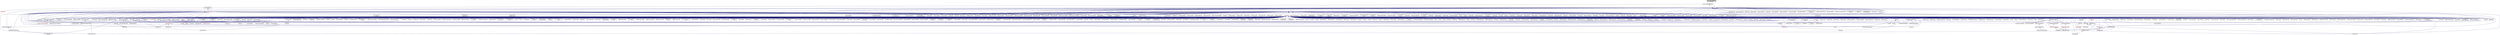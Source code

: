 digraph "async_continue_callback.hpp"
{
  edge [fontname="Helvetica",fontsize="10",labelfontname="Helvetica",labelfontsize="10"];
  node [fontname="Helvetica",fontsize="10",shape=record];
  Node362 [label="async_continue_callback.hpp",height=0.2,width=0.4,color="black", fillcolor="grey75", style="filled", fontcolor="black"];
  Node362 -> Node363 [dir="back",color="midnightblue",fontsize="10",style="solid",fontname="Helvetica"];
  Node363 [label="async.hpp",height=0.2,width=0.4,color="black", fillcolor="white", style="filled",URL="$d4/d59/include_2async_8hpp.html"];
  Node363 -> Node364 [dir="back",color="midnightblue",fontsize="10",style="solid",fontname="Helvetica"];
  Node364 [label="allgather.cpp",height=0.2,width=0.4,color="black", fillcolor="white", style="filled",URL="$d7/d06/allgather_8cpp.html"];
  Node363 -> Node365 [dir="back",color="midnightblue",fontsize="10",style="solid",fontname="Helvetica"];
  Node365 [label="allgather_and_gate.cpp",height=0.2,width=0.4,color="black", fillcolor="white", style="filled",URL="$d1/d56/allgather__and__gate_8cpp.html"];
  Node363 -> Node366 [dir="back",color="midnightblue",fontsize="10",style="solid",fontname="Helvetica"];
  Node366 [label="apex_fibonacci.cpp",height=0.2,width=0.4,color="black", fillcolor="white", style="filled",URL="$de/de1/apex__fibonacci_8cpp.html"];
  Node363 -> Node367 [dir="back",color="midnightblue",fontsize="10",style="solid",fontname="Helvetica"];
  Node367 [label="apex_policy_engine\l_active_thread_count.cpp",height=0.2,width=0.4,color="black", fillcolor="white", style="filled",URL="$d5/d01/apex__policy__engine__active__thread__count_8cpp.html"];
  Node363 -> Node368 [dir="back",color="midnightblue",fontsize="10",style="solid",fontname="Helvetica"];
  Node368 [label="apex_policy_engine\l_events.cpp",height=0.2,width=0.4,color="black", fillcolor="white", style="filled",URL="$df/d0f/apex__policy__engine__events_8cpp.html"];
  Node363 -> Node369 [dir="back",color="midnightblue",fontsize="10",style="solid",fontname="Helvetica"];
  Node369 [label="apex_policy_engine\l_periodic.cpp",height=0.2,width=0.4,color="black", fillcolor="white", style="filled",URL="$d5/d7b/apex__policy__engine__periodic_8cpp.html"];
  Node363 -> Node370 [dir="back",color="midnightblue",fontsize="10",style="solid",fontname="Helvetica"];
  Node370 [label="nqueen.hpp",height=0.2,width=0.4,color="black", fillcolor="white", style="filled",URL="$da/dfd/stubs_2nqueen_8hpp.html"];
  Node370 -> Node371 [dir="back",color="midnightblue",fontsize="10",style="solid",fontname="Helvetica"];
  Node371 [label="nqueen.hpp",height=0.2,width=0.4,color="black", fillcolor="white", style="filled",URL="$d0/d07/nqueen_8hpp.html"];
  Node371 -> Node372 [dir="back",color="midnightblue",fontsize="10",style="solid",fontname="Helvetica"];
  Node372 [label="nqueen_client.cpp",height=0.2,width=0.4,color="black", fillcolor="white", style="filled",URL="$d3/d5e/nqueen__client_8cpp.html"];
  Node363 -> Node373 [dir="back",color="midnightblue",fontsize="10",style="solid",fontname="Helvetica"];
  Node373 [label="1d_wave_equation.cpp",height=0.2,width=0.4,color="black", fillcolor="white", style="filled",URL="$da/dab/1d__wave__equation_8cpp.html"];
  Node363 -> Node374 [dir="back",color="midnightblue",fontsize="10",style="solid",fontname="Helvetica"];
  Node374 [label="factorial.cpp",height=0.2,width=0.4,color="black", fillcolor="white", style="filled",URL="$d9/d00/factorial_8cpp.html"];
  Node363 -> Node375 [dir="back",color="midnightblue",fontsize="10",style="solid",fontname="Helvetica"];
  Node375 [label="fibonacci.cpp",height=0.2,width=0.4,color="black", fillcolor="white", style="filled",URL="$d9/d89/fibonacci_8cpp.html"];
  Node363 -> Node376 [dir="back",color="midnightblue",fontsize="10",style="solid",fontname="Helvetica"];
  Node376 [label="fibonacci_one.cpp",height=0.2,width=0.4,color="black", fillcolor="white", style="filled",URL="$d8/d78/fibonacci__one_8cpp.html"];
  Node363 -> Node377 [dir="back",color="midnightblue",fontsize="10",style="solid",fontname="Helvetica"];
  Node377 [label="print_to_console.cpp",height=0.2,width=0.4,color="black", fillcolor="white", style="filled",URL="$d7/de6/print__to__console_8cpp.html"];
  Node363 -> Node378 [dir="back",color="midnightblue",fontsize="10",style="solid",fontname="Helvetica"];
  Node378 [label="quicksort.cpp",height=0.2,width=0.4,color="black", fillcolor="white", style="filled",URL="$d3/d1e/quicksort_8cpp.html"];
  Node363 -> Node379 [dir="back",color="midnightblue",fontsize="10",style="solid",fontname="Helvetica"];
  Node379 [label="sierpinski.cpp",height=0.2,width=0.4,color="black", fillcolor="white", style="filled",URL="$d3/d7e/sierpinski_8cpp.html"];
  Node363 -> Node380 [dir="back",color="midnightblue",fontsize="10",style="solid",fontname="Helvetica"];
  Node380 [label="random_mem_access.hpp",height=0.2,width=0.4,color="black", fillcolor="white", style="filled",URL="$d3/d32/stubs_2random__mem__access_8hpp.html"];
  Node380 -> Node381 [dir="back",color="midnightblue",fontsize="10",style="solid",fontname="Helvetica"];
  Node381 [label="random_mem_access.hpp",height=0.2,width=0.4,color="black", fillcolor="white", style="filled",URL="$db/de8/random__mem__access_8hpp.html"];
  Node381 -> Node382 [dir="back",color="midnightblue",fontsize="10",style="solid",fontname="Helvetica"];
  Node382 [label="random_mem_access_client.cpp",height=0.2,width=0.4,color="black", fillcolor="white", style="filled",URL="$df/d1b/random__mem__access__client_8cpp.html"];
  Node363 -> Node383 [dir="back",color="midnightblue",fontsize="10",style="solid",fontname="Helvetica"];
  Node383 [label="interpolator.cpp",height=0.2,width=0.4,color="black", fillcolor="white", style="filled",URL="$d5/d02/interpolator_8cpp.html"];
  Node363 -> Node384 [dir="back",color="midnightblue",fontsize="10",style="solid",fontname="Helvetica"];
  Node384 [label="simple_central_tuplespace.hpp",height=0.2,width=0.4,color="black", fillcolor="white", style="filled",URL="$d0/d4b/stubs_2simple__central__tuplespace_8hpp.html"];
  Node384 -> Node385 [dir="back",color="midnightblue",fontsize="10",style="solid",fontname="Helvetica"];
  Node385 [label="simple_central_tuplespace.hpp",height=0.2,width=0.4,color="black", fillcolor="white", style="filled",URL="$d5/ddd/simple__central__tuplespace_8hpp.html"];
  Node385 -> Node386 [dir="back",color="midnightblue",fontsize="10",style="solid",fontname="Helvetica"];
  Node386 [label="simple_central_tuplespace\l_client.cpp",height=0.2,width=0.4,color="black", fillcolor="white", style="filled",URL="$d1/d7b/simple__central__tuplespace__client_8cpp.html"];
  Node363 -> Node387 [dir="back",color="midnightblue",fontsize="10",style="solid",fontname="Helvetica"];
  Node387 [label="lcos.hpp",height=0.2,width=0.4,color="black", fillcolor="white", style="filled",URL="$d5/deb/lcos_8hpp.html"];
  Node387 -> Node365 [dir="back",color="midnightblue",fontsize="10",style="solid",fontname="Helvetica"];
  Node387 -> Node388 [dir="back",color="midnightblue",fontsize="10",style="solid",fontname="Helvetica"];
  Node388 [label="apex_balance.cpp",height=0.2,width=0.4,color="black", fillcolor="white", style="filled",URL="$d4/d8e/apex__balance_8cpp.html"];
  Node387 -> Node367 [dir="back",color="midnightblue",fontsize="10",style="solid",fontname="Helvetica"];
  Node387 -> Node368 [dir="back",color="midnightblue",fontsize="10",style="solid",fontname="Helvetica"];
  Node387 -> Node369 [dir="back",color="midnightblue",fontsize="10",style="solid",fontname="Helvetica"];
  Node387 -> Node389 [dir="back",color="midnightblue",fontsize="10",style="solid",fontname="Helvetica"];
  Node389 [label="heartbeat.cpp",height=0.2,width=0.4,color="black", fillcolor="white", style="filled",URL="$d8/d98/heartbeat_8cpp.html"];
  Node387 -> Node390 [dir="back",color="midnightblue",fontsize="10",style="solid",fontname="Helvetica"];
  Node390 [label="hello_world_component.hpp",height=0.2,width=0.4,color="black", fillcolor="white", style="filled",URL="$df/df0/hello__world__component_8hpp.html"];
  Node390 -> Node391 [dir="back",color="midnightblue",fontsize="10",style="solid",fontname="Helvetica"];
  Node391 [label="hello_world_client.cpp",height=0.2,width=0.4,color="black", fillcolor="white", style="filled",URL="$d5/da6/hello__world__client_8cpp.html"];
  Node390 -> Node392 [dir="back",color="midnightblue",fontsize="10",style="solid",fontname="Helvetica"];
  Node392 [label="hello_world_component.cpp",height=0.2,width=0.4,color="black", fillcolor="white", style="filled",URL="$d8/daa/hello__world__component_8cpp.html"];
  Node387 -> Node393 [dir="back",color="midnightblue",fontsize="10",style="solid",fontname="Helvetica"];
  Node393 [label="row.hpp",height=0.2,width=0.4,color="black", fillcolor="white", style="filled",URL="$dc/d69/row_8hpp.html"];
  Node393 -> Node394 [dir="back",color="midnightblue",fontsize="10",style="solid",fontname="Helvetica"];
  Node394 [label="grid.hpp",height=0.2,width=0.4,color="red", fillcolor="white", style="filled",URL="$dc/d8a/grid_8hpp.html"];
  Node394 -> Node395 [dir="back",color="midnightblue",fontsize="10",style="solid",fontname="Helvetica"];
  Node395 [label="jacobi.cpp",height=0.2,width=0.4,color="black", fillcolor="white", style="filled",URL="$d2/d27/jacobi_8cpp.html"];
  Node394 -> Node396 [dir="back",color="midnightblue",fontsize="10",style="solid",fontname="Helvetica"];
  Node396 [label="solver.hpp",height=0.2,width=0.4,color="red", fillcolor="white", style="filled",URL="$db/d9a/server_2solver_8hpp.html"];
  Node396 -> Node398 [dir="back",color="midnightblue",fontsize="10",style="solid",fontname="Helvetica"];
  Node398 [label="solver.cpp",height=0.2,width=0.4,color="black", fillcolor="white", style="filled",URL="$d6/d94/solver_8cpp.html"];
  Node394 -> Node399 [dir="back",color="midnightblue",fontsize="10",style="solid",fontname="Helvetica"];
  Node399 [label="grid.cpp",height=0.2,width=0.4,color="black", fillcolor="white", style="filled",URL="$d6/d1b/jacobi__component_2grid_8cpp.html"];
  Node393 -> Node400 [dir="back",color="midnightblue",fontsize="10",style="solid",fontname="Helvetica"];
  Node400 [label="stencil_iterator.hpp",height=0.2,width=0.4,color="black", fillcolor="white", style="filled",URL="$dc/d5c/server_2stencil__iterator_8hpp.html"];
  Node400 -> Node396 [dir="back",color="midnightblue",fontsize="10",style="solid",fontname="Helvetica"];
  Node400 -> Node401 [dir="back",color="midnightblue",fontsize="10",style="solid",fontname="Helvetica"];
  Node401 [label="stencil_iterator.cpp",height=0.2,width=0.4,color="black", fillcolor="white", style="filled",URL="$d6/de1/server_2stencil__iterator_8cpp.html"];
  Node400 -> Node402 [dir="back",color="midnightblue",fontsize="10",style="solid",fontname="Helvetica"];
  Node402 [label="stencil_iterator.cpp",height=0.2,width=0.4,color="black", fillcolor="white", style="filled",URL="$d7/d71/stencil__iterator_8cpp.html"];
  Node393 -> Node399 [dir="back",color="midnightblue",fontsize="10",style="solid",fontname="Helvetica"];
  Node387 -> Node403 [dir="back",color="midnightblue",fontsize="10",style="solid",fontname="Helvetica"];
  Node403 [label="stencil_iterator.hpp",height=0.2,width=0.4,color="black", fillcolor="white", style="filled",URL="$d4/dc8/stencil__iterator_8hpp.html"];
  Node403 -> Node396 [dir="back",color="midnightblue",fontsize="10",style="solid",fontname="Helvetica"];
  Node403 -> Node400 [dir="back",color="midnightblue",fontsize="10",style="solid",fontname="Helvetica"];
  Node403 -> Node402 [dir="back",color="midnightblue",fontsize="10",style="solid",fontname="Helvetica"];
  Node387 -> Node400 [dir="back",color="midnightblue",fontsize="10",style="solid",fontname="Helvetica"];
  Node387 -> Node404 [dir="back",color="midnightblue",fontsize="10",style="solid",fontname="Helvetica"];
  Node404 [label="jacobi_hpx.cpp",height=0.2,width=0.4,color="black", fillcolor="white", style="filled",URL="$d8/d72/jacobi__hpx_8cpp.html"];
  Node387 -> Node405 [dir="back",color="midnightblue",fontsize="10",style="solid",fontname="Helvetica"];
  Node405 [label="jacobi_nonuniform_hpx.cpp",height=0.2,width=0.4,color="black", fillcolor="white", style="filled",URL="$de/d56/jacobi__nonuniform__hpx_8cpp.html"];
  Node387 -> Node406 [dir="back",color="midnightblue",fontsize="10",style="solid",fontname="Helvetica"];
  Node406 [label="enumerate_threads.cpp",height=0.2,width=0.4,color="black", fillcolor="white", style="filled",URL="$d3/dd4/enumerate__threads_8cpp.html"];
  Node387 -> Node407 [dir="back",color="midnightblue",fontsize="10",style="solid",fontname="Helvetica"];
  Node407 [label="fibonacci_await.cpp",height=0.2,width=0.4,color="black", fillcolor="white", style="filled",URL="$dc/d1c/fibonacci__await_8cpp.html"];
  Node387 -> Node408 [dir="back",color="midnightblue",fontsize="10",style="solid",fontname="Helvetica"];
  Node408 [label="fibonacci_dataflow.cpp",height=0.2,width=0.4,color="black", fillcolor="white", style="filled",URL="$df/d3d/fibonacci__dataflow_8cpp.html"];
  Node387 -> Node409 [dir="back",color="midnightblue",fontsize="10",style="solid",fontname="Helvetica"];
  Node409 [label="fibonacci_futures.cpp",height=0.2,width=0.4,color="black", fillcolor="white", style="filled",URL="$d6/de3/fibonacci__futures_8cpp.html"];
  Node387 -> Node410 [dir="back",color="midnightblue",fontsize="10",style="solid",fontname="Helvetica"];
  Node410 [label="fibonacci_futures_distributed.cpp",height=0.2,width=0.4,color="black", fillcolor="white", style="filled",URL="$d1/dc9/fibonacci__futures__distributed_8cpp.html"];
  Node387 -> Node411 [dir="back",color="midnightblue",fontsize="10",style="solid",fontname="Helvetica"];
  Node411 [label="fractals.cpp",height=0.2,width=0.4,color="black", fillcolor="white", style="filled",URL="$d8/d58/fractals_8cpp.html"];
  Node387 -> Node412 [dir="back",color="midnightblue",fontsize="10",style="solid",fontname="Helvetica"];
  Node412 [label="fractals_executor.cpp",height=0.2,width=0.4,color="black", fillcolor="white", style="filled",URL="$d9/da9/fractals__executor_8cpp.html"];
  Node387 -> Node413 [dir="back",color="midnightblue",fontsize="10",style="solid",fontname="Helvetica"];
  Node413 [label="fractals_struct.cpp",height=0.2,width=0.4,color="black", fillcolor="white", style="filled",URL="$d8/d2f/fractals__struct_8cpp.html"];
  Node387 -> Node414 [dir="back",color="midnightblue",fontsize="10",style="solid",fontname="Helvetica"];
  Node414 [label="hello_world.cpp",height=0.2,width=0.4,color="black", fillcolor="white", style="filled",URL="$d0/d67/hello__world_8cpp.html"];
  Node387 -> Node415 [dir="back",color="midnightblue",fontsize="10",style="solid",fontname="Helvetica"];
  Node415 [label="latch_local.cpp",height=0.2,width=0.4,color="black", fillcolor="white", style="filled",URL="$dd/dd3/latch__local_8cpp.html"];
  Node387 -> Node416 [dir="back",color="midnightblue",fontsize="10",style="solid",fontname="Helvetica"];
  Node416 [label="latch_remote.cpp",height=0.2,width=0.4,color="black", fillcolor="white", style="filled",URL="$df/d59/latch__remote_8cpp.html"];
  Node387 -> Node417 [dir="back",color="midnightblue",fontsize="10",style="solid",fontname="Helvetica"];
  Node417 [label="local_channel.cpp",height=0.2,width=0.4,color="black", fillcolor="white", style="filled",URL="$d0/d3e/local__channel_8cpp.html"];
  Node387 -> Node418 [dir="back",color="midnightblue",fontsize="10",style="solid",fontname="Helvetica"];
  Node418 [label="pingpong.cpp",height=0.2,width=0.4,color="black", fillcolor="white", style="filled",URL="$dd/d4d/pingpong_8cpp.html"];
  Node387 -> Node419 [dir="back",color="midnightblue",fontsize="10",style="solid",fontname="Helvetica"];
  Node419 [label="shared_mutex.cpp",height=0.2,width=0.4,color="black", fillcolor="white", style="filled",URL="$da/d0b/shared__mutex_8cpp.html"];
  Node387 -> Node420 [dir="back",color="midnightblue",fontsize="10",style="solid",fontname="Helvetica"];
  Node420 [label="wait_composition.cpp",height=0.2,width=0.4,color="black", fillcolor="white", style="filled",URL="$d6/d13/wait__composition_8cpp.html"];
  Node387 -> Node421 [dir="back",color="midnightblue",fontsize="10",style="solid",fontname="Helvetica"];
  Node421 [label="sheneos_compare.cpp",height=0.2,width=0.4,color="black", fillcolor="white", style="filled",URL="$dc/d11/sheneos__compare_8cpp.html"];
  Node387 -> Node422 [dir="back",color="midnightblue",fontsize="10",style="solid",fontname="Helvetica"];
  Node422 [label="spell_check_file.cpp",height=0.2,width=0.4,color="black", fillcolor="white", style="filled",URL="$df/df7/spell__check__file_8cpp.html"];
  Node387 -> Node423 [dir="back",color="midnightblue",fontsize="10",style="solid",fontname="Helvetica"];
  Node423 [label="spell_check_simple.cpp",height=0.2,width=0.4,color="black", fillcolor="white", style="filled",URL="$dd/d54/spell__check__simple_8cpp.html"];
  Node387 -> Node386 [dir="back",color="midnightblue",fontsize="10",style="solid",fontname="Helvetica"];
  Node387 -> Node424 [dir="back",color="midnightblue",fontsize="10",style="solid",fontname="Helvetica"];
  Node424 [label="hpx.hpp",height=0.2,width=0.4,color="red", fillcolor="white", style="filled",URL="$d0/daa/hpx_8hpp.html"];
  Node424 -> Node425 [dir="back",color="midnightblue",fontsize="10",style="solid",fontname="Helvetica"];
  Node425 [label="1d_stencil_1.cpp",height=0.2,width=0.4,color="black", fillcolor="white", style="filled",URL="$d2/db1/1d__stencil__1_8cpp.html"];
  Node424 -> Node426 [dir="back",color="midnightblue",fontsize="10",style="solid",fontname="Helvetica"];
  Node426 [label="1d_stencil_2.cpp",height=0.2,width=0.4,color="black", fillcolor="white", style="filled",URL="$d3/dd1/1d__stencil__2_8cpp.html"];
  Node424 -> Node427 [dir="back",color="midnightblue",fontsize="10",style="solid",fontname="Helvetica"];
  Node427 [label="1d_stencil_3.cpp",height=0.2,width=0.4,color="black", fillcolor="white", style="filled",URL="$db/d19/1d__stencil__3_8cpp.html"];
  Node424 -> Node428 [dir="back",color="midnightblue",fontsize="10",style="solid",fontname="Helvetica"];
  Node428 [label="1d_stencil_4.cpp",height=0.2,width=0.4,color="black", fillcolor="white", style="filled",URL="$d1/d7d/1d__stencil__4_8cpp.html"];
  Node424 -> Node429 [dir="back",color="midnightblue",fontsize="10",style="solid",fontname="Helvetica"];
  Node429 [label="1d_stencil_4_parallel.cpp",height=0.2,width=0.4,color="black", fillcolor="white", style="filled",URL="$d6/d05/1d__stencil__4__parallel_8cpp.html"];
  Node424 -> Node430 [dir="back",color="midnightblue",fontsize="10",style="solid",fontname="Helvetica"];
  Node430 [label="1d_stencil_4_repart.cpp",height=0.2,width=0.4,color="black", fillcolor="white", style="filled",URL="$d0/d6b/1d__stencil__4__repart_8cpp.html"];
  Node424 -> Node431 [dir="back",color="midnightblue",fontsize="10",style="solid",fontname="Helvetica"];
  Node431 [label="1d_stencil_4_throttle.cpp",height=0.2,width=0.4,color="black", fillcolor="white", style="filled",URL="$d6/de5/1d__stencil__4__throttle_8cpp.html"];
  Node424 -> Node432 [dir="back",color="midnightblue",fontsize="10",style="solid",fontname="Helvetica"];
  Node432 [label="1d_stencil_5.cpp",height=0.2,width=0.4,color="black", fillcolor="white", style="filled",URL="$d7/d2a/1d__stencil__5_8cpp.html"];
  Node424 -> Node433 [dir="back",color="midnightblue",fontsize="10",style="solid",fontname="Helvetica"];
  Node433 [label="1d_stencil_6.cpp",height=0.2,width=0.4,color="black", fillcolor="white", style="filled",URL="$db/de7/1d__stencil__6_8cpp.html"];
  Node424 -> Node434 [dir="back",color="midnightblue",fontsize="10",style="solid",fontname="Helvetica"];
  Node434 [label="1d_stencil_7.cpp",height=0.2,width=0.4,color="black", fillcolor="white", style="filled",URL="$d4/d5a/1d__stencil__7_8cpp.html"];
  Node424 -> Node435 [dir="back",color="midnightblue",fontsize="10",style="solid",fontname="Helvetica"];
  Node435 [label="1d_stencil_8.cpp",height=0.2,width=0.4,color="black", fillcolor="white", style="filled",URL="$df/de0/1d__stencil__8_8cpp.html"];
  Node424 -> Node436 [dir="back",color="midnightblue",fontsize="10",style="solid",fontname="Helvetica"];
  Node436 [label="accumulator.cpp",height=0.2,width=0.4,color="black", fillcolor="white", style="filled",URL="$d1/d81/accumulator_8cpp.html"];
  Node424 -> Node437 [dir="back",color="midnightblue",fontsize="10",style="solid",fontname="Helvetica"];
  Node437 [label="accumulator.hpp",height=0.2,width=0.4,color="red", fillcolor="white", style="filled",URL="$d4/d9d/server_2accumulator_8hpp.html"];
  Node437 -> Node436 [dir="back",color="midnightblue",fontsize="10",style="solid",fontname="Helvetica"];
  Node424 -> Node440 [dir="back",color="midnightblue",fontsize="10",style="solid",fontname="Helvetica"];
  Node440 [label="template_function_accumulator.hpp",height=0.2,width=0.4,color="black", fillcolor="white", style="filled",URL="$d7/da6/server_2template__function__accumulator_8hpp.html"];
  Node440 -> Node441 [dir="back",color="midnightblue",fontsize="10",style="solid",fontname="Helvetica"];
  Node441 [label="template_function_accumulator.cpp",height=0.2,width=0.4,color="black", fillcolor="white", style="filled",URL="$d5/d02/template__function__accumulator_8cpp.html"];
  Node440 -> Node442 [dir="back",color="midnightblue",fontsize="10",style="solid",fontname="Helvetica"];
  Node442 [label="template_function_accumulator.hpp",height=0.2,width=0.4,color="red", fillcolor="white", style="filled",URL="$d3/de9/template__function__accumulator_8hpp.html"];
  Node424 -> Node444 [dir="back",color="midnightblue",fontsize="10",style="solid",fontname="Helvetica"];
  Node444 [label="template_accumulator.cpp",height=0.2,width=0.4,color="black", fillcolor="white", style="filled",URL="$d0/d4a/template__accumulator_8cpp.html"];
  Node424 -> Node441 [dir="back",color="midnightblue",fontsize="10",style="solid",fontname="Helvetica"];
  Node424 -> Node442 [dir="back",color="midnightblue",fontsize="10",style="solid",fontname="Helvetica"];
  Node424 -> Node445 [dir="back",color="midnightblue",fontsize="10",style="solid",fontname="Helvetica"];
  Node445 [label="allgather_module.cpp",height=0.2,width=0.4,color="black", fillcolor="white", style="filled",URL="$df/de4/allgather__module_8cpp.html"];
  Node424 -> Node364 [dir="back",color="midnightblue",fontsize="10",style="solid",fontname="Helvetica"];
  Node424 -> Node365 [dir="back",color="midnightblue",fontsize="10",style="solid",fontname="Helvetica"];
  Node424 -> Node446 [dir="back",color="midnightblue",fontsize="10",style="solid",fontname="Helvetica"];
  Node446 [label="ag_client.cpp",height=0.2,width=0.4,color="black", fillcolor="white", style="filled",URL="$d4/d5d/ag__client_8cpp.html"];
  Node424 -> Node447 [dir="back",color="midnightblue",fontsize="10",style="solid",fontname="Helvetica"];
  Node447 [label="hpx_thread_phase.cpp",height=0.2,width=0.4,color="black", fillcolor="white", style="filled",URL="$d5/dca/hpx__thread__phase_8cpp.html"];
  Node424 -> Node448 [dir="back",color="midnightblue",fontsize="10",style="solid",fontname="Helvetica"];
  Node448 [label="os_thread_num.cpp",height=0.2,width=0.4,color="black", fillcolor="white", style="filled",URL="$d2/dfb/os__thread__num_8cpp.html"];
  Node424 -> Node449 [dir="back",color="midnightblue",fontsize="10",style="solid",fontname="Helvetica"];
  Node449 [label="cancelable_action.cpp",height=0.2,width=0.4,color="black", fillcolor="white", style="filled",URL="$d5/d0c/cancelable__action_8cpp.html"];
  Node424 -> Node450 [dir="back",color="midnightblue",fontsize="10",style="solid",fontname="Helvetica"];
  Node450 [label="cancelable_action.hpp",height=0.2,width=0.4,color="black", fillcolor="white", style="filled",URL="$d5/d4d/server_2cancelable__action_8hpp.html"];
  Node450 -> Node449 [dir="back",color="midnightblue",fontsize="10",style="solid",fontname="Helvetica"];
  Node450 -> Node451 [dir="back",color="midnightblue",fontsize="10",style="solid",fontname="Helvetica"];
  Node451 [label="cancelable_action.hpp",height=0.2,width=0.4,color="red", fillcolor="white", style="filled",URL="$d0/da3/stubs_2cancelable__action_8hpp.html"];
  Node424 -> Node451 [dir="back",color="midnightblue",fontsize="10",style="solid",fontname="Helvetica"];
  Node424 -> Node453 [dir="back",color="midnightblue",fontsize="10",style="solid",fontname="Helvetica"];
  Node453 [label="cancelable_action_client.cpp",height=0.2,width=0.4,color="black", fillcolor="white", style="filled",URL="$d1/db8/cancelable__action__client_8cpp.html"];
  Node424 -> Node454 [dir="back",color="midnightblue",fontsize="10",style="solid",fontname="Helvetica"];
  Node454 [label="cublas_matmul.cpp",height=0.2,width=0.4,color="black", fillcolor="white", style="filled",URL="$dd/d84/cublas__matmul_8cpp.html"];
  Node424 -> Node455 [dir="back",color="midnightblue",fontsize="10",style="solid",fontname="Helvetica"];
  Node455 [label="win_perf_counters.cpp",height=0.2,width=0.4,color="black", fillcolor="white", style="filled",URL="$d8/d11/win__perf__counters_8cpp.html"];
  Node424 -> Node456 [dir="back",color="midnightblue",fontsize="10",style="solid",fontname="Helvetica"];
  Node456 [label="win_perf_counters.hpp",height=0.2,width=0.4,color="black", fillcolor="white", style="filled",URL="$d5/da7/win__perf__counters_8hpp.html"];
  Node424 -> Node390 [dir="back",color="midnightblue",fontsize="10",style="solid",fontname="Helvetica"];
  Node424 -> Node457 [dir="back",color="midnightblue",fontsize="10",style="solid",fontname="Helvetica"];
  Node457 [label="interpolate1d.cpp",height=0.2,width=0.4,color="black", fillcolor="white", style="filled",URL="$d0/d05/interpolate1d_8cpp.html"];
  Node424 -> Node458 [dir="back",color="midnightblue",fontsize="10",style="solid",fontname="Helvetica"];
  Node458 [label="partition.hpp",height=0.2,width=0.4,color="black", fillcolor="white", style="filled",URL="$d0/d7a/examples_2interpolate1d_2interpolate1d_2partition_8hpp.html"];
  Node458 -> Node457 [dir="back",color="midnightblue",fontsize="10",style="solid",fontname="Helvetica"];
  Node458 -> Node459 [dir="back",color="midnightblue",fontsize="10",style="solid",fontname="Helvetica"];
  Node459 [label="interpolate1d.hpp",height=0.2,width=0.4,color="red", fillcolor="white", style="filled",URL="$d4/dc7/interpolate1d_8hpp.html"];
  Node459 -> Node457 [dir="back",color="midnightblue",fontsize="10",style="solid",fontname="Helvetica"];
  Node424 -> Node461 [dir="back",color="midnightblue",fontsize="10",style="solid",fontname="Helvetica"];
  Node461 [label="partition.hpp",height=0.2,width=0.4,color="black", fillcolor="white", style="filled",URL="$d0/dff/examples_2interpolate1d_2interpolate1d_2server_2partition_8hpp.html"];
  Node461 -> Node458 [dir="back",color="midnightblue",fontsize="10",style="solid",fontname="Helvetica"];
  Node461 -> Node462 [dir="back",color="midnightblue",fontsize="10",style="solid",fontname="Helvetica"];
  Node462 [label="partition.cpp",height=0.2,width=0.4,color="black", fillcolor="white", style="filled",URL="$d0/d4f/examples_2interpolate1d_2interpolate1d_2server_2partition_8cpp.html"];
  Node424 -> Node459 [dir="back",color="midnightblue",fontsize="10",style="solid",fontname="Helvetica"];
  Node424 -> Node463 [dir="back",color="midnightblue",fontsize="10",style="solid",fontname="Helvetica"];
  Node463 [label="read_values.cpp",height=0.2,width=0.4,color="black", fillcolor="white", style="filled",URL="$d0/d8c/interpolate1d_2interpolate1d_2read__values_8cpp.html"];
  Node424 -> Node462 [dir="back",color="midnightblue",fontsize="10",style="solid",fontname="Helvetica"];
  Node424 -> Node395 [dir="back",color="midnightblue",fontsize="10",style="solid",fontname="Helvetica"];
  Node424 -> Node399 [dir="back",color="midnightblue",fontsize="10",style="solid",fontname="Helvetica"];
  Node424 -> Node464 [dir="back",color="midnightblue",fontsize="10",style="solid",fontname="Helvetica"];
  Node464 [label="row.cpp",height=0.2,width=0.4,color="black", fillcolor="white", style="filled",URL="$d3/d86/server_2row_8cpp.html"];
  Node424 -> Node398 [dir="back",color="midnightblue",fontsize="10",style="solid",fontname="Helvetica"];
  Node424 -> Node401 [dir="back",color="midnightblue",fontsize="10",style="solid",fontname="Helvetica"];
  Node424 -> Node402 [dir="back",color="midnightblue",fontsize="10",style="solid",fontname="Helvetica"];
  Node424 -> Node465 [dir="back",color="midnightblue",fontsize="10",style="solid",fontname="Helvetica"];
  Node465 [label="jacobi.cpp",height=0.2,width=0.4,color="black", fillcolor="white", style="filled",URL="$d3/d44/smp_2jacobi_8cpp.html"];
  Node424 -> Node404 [dir="back",color="midnightblue",fontsize="10",style="solid",fontname="Helvetica"];
  Node424 -> Node466 [dir="back",color="midnightblue",fontsize="10",style="solid",fontname="Helvetica"];
  Node466 [label="jacobi_nonuniform.cpp",height=0.2,width=0.4,color="black", fillcolor="white", style="filled",URL="$dd/ddc/jacobi__nonuniform_8cpp.html"];
  Node424 -> Node405 [dir="back",color="midnightblue",fontsize="10",style="solid",fontname="Helvetica"];
  Node424 -> Node467 [dir="back",color="midnightblue",fontsize="10",style="solid",fontname="Helvetica"];
  Node467 [label="nqueen.cpp",height=0.2,width=0.4,color="black", fillcolor="white", style="filled",URL="$db/dca/nqueen_8cpp.html"];
  Node424 -> Node468 [dir="back",color="midnightblue",fontsize="10",style="solid",fontname="Helvetica"];
  Node468 [label="nqueen.hpp",height=0.2,width=0.4,color="black", fillcolor="white", style="filled",URL="$de/d58/server_2nqueen_8hpp.html"];
  Node468 -> Node467 [dir="back",color="midnightblue",fontsize="10",style="solid",fontname="Helvetica"];
  Node468 -> Node370 [dir="back",color="midnightblue",fontsize="10",style="solid",fontname="Helvetica"];
  Node424 -> Node372 [dir="back",color="midnightblue",fontsize="10",style="solid",fontname="Helvetica"];
  Node424 -> Node469 [dir="back",color="midnightblue",fontsize="10",style="solid",fontname="Helvetica"];
  Node469 [label="sine.cpp",height=0.2,width=0.4,color="black", fillcolor="white", style="filled",URL="$d3/d0d/server_2sine_8cpp.html"];
  Node424 -> Node470 [dir="back",color="midnightblue",fontsize="10",style="solid",fontname="Helvetica"];
  Node470 [label="sine.hpp",height=0.2,width=0.4,color="black", fillcolor="white", style="filled",URL="$d8/dac/sine_8hpp.html"];
  Node470 -> Node469 [dir="back",color="midnightblue",fontsize="10",style="solid",fontname="Helvetica"];
  Node470 -> Node471 [dir="back",color="midnightblue",fontsize="10",style="solid",fontname="Helvetica"];
  Node471 [label="sine.cpp",height=0.2,width=0.4,color="black", fillcolor="white", style="filled",URL="$d5/dd8/sine_8cpp.html"];
  Node424 -> Node471 [dir="back",color="midnightblue",fontsize="10",style="solid",fontname="Helvetica"];
  Node424 -> Node472 [dir="back",color="midnightblue",fontsize="10",style="solid",fontname="Helvetica"];
  Node472 [label="sine_client.cpp",height=0.2,width=0.4,color="black", fillcolor="white", style="filled",URL="$db/d62/sine__client_8cpp.html"];
  Node424 -> Node473 [dir="back",color="midnightblue",fontsize="10",style="solid",fontname="Helvetica"];
  Node473 [label="qt.cpp",height=0.2,width=0.4,color="black", fillcolor="white", style="filled",URL="$df/d90/qt_8cpp.html"];
  Node424 -> Node474 [dir="back",color="midnightblue",fontsize="10",style="solid",fontname="Helvetica"];
  Node474 [label="queue_client.cpp",height=0.2,width=0.4,color="black", fillcolor="white", style="filled",URL="$d7/d96/queue__client_8cpp.html"];
  Node424 -> Node475 [dir="back",color="midnightblue",fontsize="10",style="solid",fontname="Helvetica"];
  Node475 [label="customize_async.cpp",height=0.2,width=0.4,color="black", fillcolor="white", style="filled",URL="$d0/d82/customize__async_8cpp.html"];
  Node424 -> Node476 [dir="back",color="midnightblue",fontsize="10",style="solid",fontname="Helvetica"];
  Node476 [label="data_actions.cpp",height=0.2,width=0.4,color="black", fillcolor="white", style="filled",URL="$dc/d68/data__actions_8cpp.html"];
  Node424 -> Node477 [dir="back",color="midnightblue",fontsize="10",style="solid",fontname="Helvetica"];
  Node477 [label="error_handling.cpp",height=0.2,width=0.4,color="black", fillcolor="white", style="filled",URL="$d9/d96/error__handling_8cpp.html"];
  Node424 -> Node478 [dir="back",color="midnightblue",fontsize="10",style="solid",fontname="Helvetica"];
  Node478 [label="event_synchronization.cpp",height=0.2,width=0.4,color="black", fillcolor="white", style="filled",URL="$d0/d35/event__synchronization_8cpp.html"];
  Node424 -> Node374 [dir="back",color="midnightblue",fontsize="10",style="solid",fontname="Helvetica"];
  Node424 -> Node479 [dir="back",color="midnightblue",fontsize="10",style="solid",fontname="Helvetica"];
  Node479 [label="file_serialization.cpp",height=0.2,width=0.4,color="black", fillcolor="white", style="filled",URL="$de/d58/file__serialization_8cpp.html"];
  Node424 -> Node480 [dir="back",color="midnightblue",fontsize="10",style="solid",fontname="Helvetica"];
  Node480 [label="init_globally.cpp",height=0.2,width=0.4,color="black", fillcolor="white", style="filled",URL="$d6/dad/init__globally_8cpp.html"];
  Node424 -> Node481 [dir="back",color="midnightblue",fontsize="10",style="solid",fontname="Helvetica"];
  Node481 [label="interest_calculator.cpp",height=0.2,width=0.4,color="black", fillcolor="white", style="filled",URL="$d2/d86/interest__calculator_8cpp.html"];
  Node424 -> Node482 [dir="back",color="midnightblue",fontsize="10",style="solid",fontname="Helvetica"];
  Node482 [label="non_atomic_rma.cpp",height=0.2,width=0.4,color="black", fillcolor="white", style="filled",URL="$d7/d8b/non__atomic__rma_8cpp.html"];
  Node424 -> Node483 [dir="back",color="midnightblue",fontsize="10",style="solid",fontname="Helvetica"];
  Node483 [label="partitioned_vector\l_spmd_foreach.cpp",height=0.2,width=0.4,color="black", fillcolor="white", style="filled",URL="$db/d7c/partitioned__vector__spmd__foreach_8cpp.html"];
  Node424 -> Node484 [dir="back",color="midnightblue",fontsize="10",style="solid",fontname="Helvetica"];
  Node484 [label="pipeline1.cpp",height=0.2,width=0.4,color="black", fillcolor="white", style="filled",URL="$d5/d77/pipeline1_8cpp.html"];
  Node424 -> Node378 [dir="back",color="midnightblue",fontsize="10",style="solid",fontname="Helvetica"];
  Node424 -> Node485 [dir="back",color="midnightblue",fontsize="10",style="solid",fontname="Helvetica"];
  Node485 [label="receive_buffer.cpp",height=0.2,width=0.4,color="black", fillcolor="white", style="filled",URL="$d7/d10/receive__buffer_8cpp.html"];
  Node424 -> Node486 [dir="back",color="midnightblue",fontsize="10",style="solid",fontname="Helvetica"];
  Node486 [label="safe_object.cpp",height=0.2,width=0.4,color="black", fillcolor="white", style="filled",URL="$dd/d52/safe__object_8cpp.html"];
  Node424 -> Node487 [dir="back",color="midnightblue",fontsize="10",style="solid",fontname="Helvetica"];
  Node487 [label="sort_by_key_demo.cpp",height=0.2,width=0.4,color="black", fillcolor="white", style="filled",URL="$da/d20/sort__by__key__demo_8cpp.html"];
  Node424 -> Node488 [dir="back",color="midnightblue",fontsize="10",style="solid",fontname="Helvetica"];
  Node488 [label="timed_wake.cpp",height=0.2,width=0.4,color="black", fillcolor="white", style="filled",URL="$d8/df9/timed__wake_8cpp.html"];
  Node424 -> Node489 [dir="back",color="midnightblue",fontsize="10",style="solid",fontname="Helvetica"];
  Node489 [label="vector_counting_dotproduct.cpp",height=0.2,width=0.4,color="black", fillcolor="white", style="filled",URL="$df/de9/vector__counting__dotproduct_8cpp.html"];
  Node424 -> Node490 [dir="back",color="midnightblue",fontsize="10",style="solid",fontname="Helvetica"];
  Node490 [label="vector_zip_dotproduct.cpp",height=0.2,width=0.4,color="black", fillcolor="white", style="filled",URL="$dc/d18/vector__zip__dotproduct_8cpp.html"];
  Node424 -> Node491 [dir="back",color="midnightblue",fontsize="10",style="solid",fontname="Helvetica"];
  Node491 [label="zerocopy_rdma.cpp",height=0.2,width=0.4,color="black", fillcolor="white", style="filled",URL="$d1/dad/zerocopy__rdma_8cpp.html"];
  Node424 -> Node492 [dir="back",color="midnightblue",fontsize="10",style="solid",fontname="Helvetica"];
  Node492 [label="random_mem_access.cpp",height=0.2,width=0.4,color="black", fillcolor="white", style="filled",URL="$d1/d51/random__mem__access_8cpp.html"];
  Node424 -> Node493 [dir="back",color="midnightblue",fontsize="10",style="solid",fontname="Helvetica"];
  Node493 [label="random_mem_access.hpp",height=0.2,width=0.4,color="black", fillcolor="white", style="filled",URL="$d0/d19/server_2random__mem__access_8hpp.html"];
  Node493 -> Node492 [dir="back",color="midnightblue",fontsize="10",style="solid",fontname="Helvetica"];
  Node493 -> Node380 [dir="back",color="midnightblue",fontsize="10",style="solid",fontname="Helvetica"];
  Node424 -> Node382 [dir="back",color="midnightblue",fontsize="10",style="solid",fontname="Helvetica"];
  Node424 -> Node494 [dir="back",color="midnightblue",fontsize="10",style="solid",fontname="Helvetica"];
  Node494 [label="oversubscribing_resource\l_partitioner.cpp",height=0.2,width=0.4,color="black", fillcolor="white", style="filled",URL="$dd/dee/oversubscribing__resource__partitioner_8cpp.html"];
  Node424 -> Node495 [dir="back",color="midnightblue",fontsize="10",style="solid",fontname="Helvetica"];
  Node495 [label="simple_resource_partitioner.cpp",height=0.2,width=0.4,color="black", fillcolor="white", style="filled",URL="$d5/df9/simple__resource__partitioner_8cpp.html"];
  Node424 -> Node496 [dir="back",color="midnightblue",fontsize="10",style="solid",fontname="Helvetica"];
  Node496 [label="dimension.hpp",height=0.2,width=0.4,color="red", fillcolor="white", style="filled",URL="$d6/d39/sheneos_2sheneos_2dimension_8hpp.html"];
  Node496 -> Node501 [dir="back",color="midnightblue",fontsize="10",style="solid",fontname="Helvetica"];
  Node501 [label="partition3d.hpp",height=0.2,width=0.4,color="black", fillcolor="white", style="filled",URL="$dd/dbf/server_2partition3d_8hpp.html"];
  Node501 -> Node502 [dir="back",color="midnightblue",fontsize="10",style="solid",fontname="Helvetica"];
  Node502 [label="partition3d.hpp",height=0.2,width=0.4,color="black", fillcolor="white", style="filled",URL="$d1/d50/partition3d_8hpp.html"];
  Node502 -> Node383 [dir="back",color="midnightblue",fontsize="10",style="solid",fontname="Helvetica"];
  Node502 -> Node503 [dir="back",color="midnightblue",fontsize="10",style="solid",fontname="Helvetica"];
  Node503 [label="interpolator.hpp",height=0.2,width=0.4,color="red", fillcolor="white", style="filled",URL="$dc/d3b/interpolator_8hpp.html"];
  Node503 -> Node383 [dir="back",color="midnightblue",fontsize="10",style="solid",fontname="Helvetica"];
  Node503 -> Node421 [dir="back",color="midnightblue",fontsize="10",style="solid",fontname="Helvetica"];
  Node503 -> Node505 [dir="back",color="midnightblue",fontsize="10",style="solid",fontname="Helvetica"];
  Node505 [label="sheneos_test.cpp",height=0.2,width=0.4,color="black", fillcolor="white", style="filled",URL="$d4/d6e/sheneos__test_8cpp.html"];
  Node501 -> Node500 [dir="back",color="midnightblue",fontsize="10",style="solid",fontname="Helvetica"];
  Node500 [label="partition3d.cpp",height=0.2,width=0.4,color="black", fillcolor="white", style="filled",URL="$de/d70/partition3d_8cpp.html"];
  Node424 -> Node383 [dir="back",color="midnightblue",fontsize="10",style="solid",fontname="Helvetica"];
  Node424 -> Node502 [dir="back",color="midnightblue",fontsize="10",style="solid",fontname="Helvetica"];
  Node424 -> Node501 [dir="back",color="midnightblue",fontsize="10",style="solid",fontname="Helvetica"];
  Node424 -> Node503 [dir="back",color="midnightblue",fontsize="10",style="solid",fontname="Helvetica"];
  Node424 -> Node506 [dir="back",color="midnightblue",fontsize="10",style="solid",fontname="Helvetica"];
  Node506 [label="configuration.hpp",height=0.2,width=0.4,color="red", fillcolor="white", style="filled",URL="$dc/d0a/configuration_8hpp.html"];
  Node506 -> Node503 [dir="back",color="midnightblue",fontsize="10",style="solid",fontname="Helvetica"];
  Node424 -> Node499 [dir="back",color="midnightblue",fontsize="10",style="solid",fontname="Helvetica"];
  Node499 [label="read_values.cpp",height=0.2,width=0.4,color="black", fillcolor="white", style="filled",URL="$d7/da4/sheneos_2sheneos_2read__values_8cpp.html"];
  Node424 -> Node500 [dir="back",color="midnightblue",fontsize="10",style="solid",fontname="Helvetica"];
  Node424 -> Node505 [dir="back",color="midnightblue",fontsize="10",style="solid",fontname="Helvetica"];
  Node424 -> Node508 [dir="back",color="midnightblue",fontsize="10",style="solid",fontname="Helvetica"];
  Node508 [label="startup_shutdown.cpp",height=0.2,width=0.4,color="black", fillcolor="white", style="filled",URL="$d3/dfc/server_2startup__shutdown_8cpp.html"];
  Node424 -> Node509 [dir="back",color="midnightblue",fontsize="10",style="solid",fontname="Helvetica"];
  Node509 [label="startup_shutdown.cpp",height=0.2,width=0.4,color="black", fillcolor="white", style="filled",URL="$d0/ddb/startup__shutdown_8cpp.html"];
  Node424 -> Node510 [dir="back",color="midnightblue",fontsize="10",style="solid",fontname="Helvetica"];
  Node510 [label="spin.cpp",height=0.2,width=0.4,color="black", fillcolor="white", style="filled",URL="$d7/df2/spin_8cpp.html"];
  Node424 -> Node511 [dir="back",color="midnightblue",fontsize="10",style="solid",fontname="Helvetica"];
  Node511 [label="throttle.cpp",height=0.2,width=0.4,color="black", fillcolor="white", style="filled",URL="$de/d56/server_2throttle_8cpp.html"];
  Node424 -> Node512 [dir="back",color="midnightblue",fontsize="10",style="solid",fontname="Helvetica"];
  Node512 [label="throttle.hpp",height=0.2,width=0.4,color="black", fillcolor="white", style="filled",URL="$db/dc9/server_2throttle_8hpp.html"];
  Node512 -> Node511 [dir="back",color="midnightblue",fontsize="10",style="solid",fontname="Helvetica"];
  Node512 -> Node513 [dir="back",color="midnightblue",fontsize="10",style="solid",fontname="Helvetica"];
  Node513 [label="throttle.hpp",height=0.2,width=0.4,color="black", fillcolor="white", style="filled",URL="$d5/dec/stubs_2throttle_8hpp.html"];
  Node513 -> Node514 [dir="back",color="midnightblue",fontsize="10",style="solid",fontname="Helvetica"];
  Node514 [label="throttle.hpp",height=0.2,width=0.4,color="red", fillcolor="white", style="filled",URL="$d2/d2e/throttle_8hpp.html"];
  Node514 -> Node515 [dir="back",color="midnightblue",fontsize="10",style="solid",fontname="Helvetica"];
  Node515 [label="throttle.cpp",height=0.2,width=0.4,color="black", fillcolor="white", style="filled",URL="$db/d02/throttle_8cpp.html"];
  Node424 -> Node513 [dir="back",color="midnightblue",fontsize="10",style="solid",fontname="Helvetica"];
  Node424 -> Node515 [dir="back",color="midnightblue",fontsize="10",style="solid",fontname="Helvetica"];
  Node424 -> Node514 [dir="back",color="midnightblue",fontsize="10",style="solid",fontname="Helvetica"];
  Node424 -> Node517 [dir="back",color="midnightblue",fontsize="10",style="solid",fontname="Helvetica"];
  Node517 [label="transpose_await.cpp",height=0.2,width=0.4,color="black", fillcolor="white", style="filled",URL="$de/d68/transpose__await_8cpp.html"];
  Node424 -> Node518 [dir="back",color="midnightblue",fontsize="10",style="solid",fontname="Helvetica"];
  Node518 [label="transpose_block.cpp",height=0.2,width=0.4,color="black", fillcolor="white", style="filled",URL="$d0/de1/transpose__block_8cpp.html"];
  Node424 -> Node519 [dir="back",color="midnightblue",fontsize="10",style="solid",fontname="Helvetica"];
  Node519 [label="transpose_block_numa.cpp",height=0.2,width=0.4,color="black", fillcolor="white", style="filled",URL="$dd/d3b/transpose__block__numa_8cpp.html"];
  Node424 -> Node520 [dir="back",color="midnightblue",fontsize="10",style="solid",fontname="Helvetica"];
  Node520 [label="transpose_serial.cpp",height=0.2,width=0.4,color="black", fillcolor="white", style="filled",URL="$db/d74/transpose__serial_8cpp.html"];
  Node424 -> Node521 [dir="back",color="midnightblue",fontsize="10",style="solid",fontname="Helvetica"];
  Node521 [label="transpose_serial_block.cpp",height=0.2,width=0.4,color="black", fillcolor="white", style="filled",URL="$d8/daa/transpose__serial__block_8cpp.html"];
  Node424 -> Node522 [dir="back",color="midnightblue",fontsize="10",style="solid",fontname="Helvetica"];
  Node522 [label="transpose_serial_vector.cpp",height=0.2,width=0.4,color="black", fillcolor="white", style="filled",URL="$d4/d04/transpose__serial__vector_8cpp.html"];
  Node424 -> Node523 [dir="back",color="midnightblue",fontsize="10",style="solid",fontname="Helvetica"];
  Node523 [label="transpose_smp.cpp",height=0.2,width=0.4,color="black", fillcolor="white", style="filled",URL="$d2/d99/transpose__smp_8cpp.html"];
  Node424 -> Node524 [dir="back",color="midnightblue",fontsize="10",style="solid",fontname="Helvetica"];
  Node524 [label="transpose_smp_block.cpp",height=0.2,width=0.4,color="black", fillcolor="white", style="filled",URL="$da/d4d/transpose__smp__block_8cpp.html"];
  Node424 -> Node525 [dir="back",color="midnightblue",fontsize="10",style="solid",fontname="Helvetica"];
  Node525 [label="simple_central_tuplespace.hpp",height=0.2,width=0.4,color="black", fillcolor="white", style="filled",URL="$db/d69/server_2simple__central__tuplespace_8hpp.html"];
  Node525 -> Node526 [dir="back",color="midnightblue",fontsize="10",style="solid",fontname="Helvetica"];
  Node526 [label="simple_central_tuplespace.cpp",height=0.2,width=0.4,color="black", fillcolor="white", style="filled",URL="$d3/dec/simple__central__tuplespace_8cpp.html"];
  Node525 -> Node384 [dir="back",color="midnightblue",fontsize="10",style="solid",fontname="Helvetica"];
  Node424 -> Node527 [dir="back",color="midnightblue",fontsize="10",style="solid",fontname="Helvetica"];
  Node527 [label="tuples_warehouse.hpp",height=0.2,width=0.4,color="black", fillcolor="white", style="filled",URL="$da/de6/tuples__warehouse_8hpp.html"];
  Node527 -> Node525 [dir="back",color="midnightblue",fontsize="10",style="solid",fontname="Helvetica"];
  Node424 -> Node526 [dir="back",color="midnightblue",fontsize="10",style="solid",fontname="Helvetica"];
  Node424 -> Node528 [dir="back",color="midnightblue",fontsize="10",style="solid",fontname="Helvetica"];
  Node528 [label="hpx_runtime.cpp",height=0.2,width=0.4,color="black", fillcolor="white", style="filled",URL="$d7/d1e/hpx__runtime_8cpp.html"];
  Node424 -> Node529 [dir="back",color="midnightblue",fontsize="10",style="solid",fontname="Helvetica"];
  Node529 [label="synchronize.cpp",height=0.2,width=0.4,color="black", fillcolor="white", style="filled",URL="$da/da2/synchronize_8cpp.html"];
  Node424 -> Node530 [dir="back",color="midnightblue",fontsize="10",style="solid",fontname="Helvetica"];
  Node530 [label="agas_cache_timings.cpp",height=0.2,width=0.4,color="black", fillcolor="white", style="filled",URL="$dd/d37/agas__cache__timings_8cpp.html"];
  Node424 -> Node531 [dir="back",color="midnightblue",fontsize="10",style="solid",fontname="Helvetica"];
  Node531 [label="async_overheads.cpp",height=0.2,width=0.4,color="black", fillcolor="white", style="filled",URL="$de/da6/async__overheads_8cpp.html"];
  Node424 -> Node532 [dir="back",color="midnightblue",fontsize="10",style="solid",fontname="Helvetica"];
  Node532 [label="coroutines_call_overhead.cpp",height=0.2,width=0.4,color="black", fillcolor="white", style="filled",URL="$da/d1e/coroutines__call__overhead_8cpp.html"];
  Node424 -> Node533 [dir="back",color="midnightblue",fontsize="10",style="solid",fontname="Helvetica"];
  Node533 [label="foreach_scaling.cpp",height=0.2,width=0.4,color="black", fillcolor="white", style="filled",URL="$d4/d94/foreach__scaling_8cpp.html"];
  Node424 -> Node534 [dir="back",color="midnightblue",fontsize="10",style="solid",fontname="Helvetica"];
  Node534 [label="function_object_wrapper\l_overhead.cpp",height=0.2,width=0.4,color="black", fillcolor="white", style="filled",URL="$d5/d6f/function__object__wrapper__overhead_8cpp.html"];
  Node424 -> Node535 [dir="back",color="midnightblue",fontsize="10",style="solid",fontname="Helvetica"];
  Node535 [label="hpx_homogeneous_timed\l_task_spawn_executors.cpp",height=0.2,width=0.4,color="black", fillcolor="white", style="filled",URL="$d1/d3b/hpx__homogeneous__timed__task__spawn__executors_8cpp.html"];
  Node424 -> Node536 [dir="back",color="midnightblue",fontsize="10",style="solid",fontname="Helvetica"];
  Node536 [label="htts2_hpx.cpp",height=0.2,width=0.4,color="black", fillcolor="white", style="filled",URL="$d2/daf/htts2__hpx_8cpp.html"];
  Node424 -> Node537 [dir="back",color="midnightblue",fontsize="10",style="solid",fontname="Helvetica"];
  Node537 [label="partitioned_vector\l_foreach.cpp",height=0.2,width=0.4,color="black", fillcolor="white", style="filled",URL="$df/d5f/partitioned__vector__foreach_8cpp.html"];
  Node424 -> Node538 [dir="back",color="midnightblue",fontsize="10",style="solid",fontname="Helvetica"];
  Node538 [label="serialization_overhead.cpp",height=0.2,width=0.4,color="black", fillcolor="white", style="filled",URL="$d3/df8/serialization__overhead_8cpp.html"];
  Node424 -> Node539 [dir="back",color="midnightblue",fontsize="10",style="solid",fontname="Helvetica"];
  Node539 [label="sizeof.cpp",height=0.2,width=0.4,color="black", fillcolor="white", style="filled",URL="$d3/d0f/sizeof_8cpp.html"];
  Node424 -> Node540 [dir="back",color="midnightblue",fontsize="10",style="solid",fontname="Helvetica"];
  Node540 [label="skynet.cpp",height=0.2,width=0.4,color="black", fillcolor="white", style="filled",URL="$d0/dc3/skynet_8cpp.html"];
  Node424 -> Node541 [dir="back",color="midnightblue",fontsize="10",style="solid",fontname="Helvetica"];
  Node541 [label="stencil3_iterators.cpp",height=0.2,width=0.4,color="black", fillcolor="white", style="filled",URL="$db/d9e/stencil3__iterators_8cpp.html"];
  Node424 -> Node542 [dir="back",color="midnightblue",fontsize="10",style="solid",fontname="Helvetica"];
  Node542 [label="stream.cpp",height=0.2,width=0.4,color="black", fillcolor="white", style="filled",URL="$da/d5f/stream_8cpp.html"];
  Node424 -> Node543 [dir="back",color="midnightblue",fontsize="10",style="solid",fontname="Helvetica"];
  Node543 [label="timed_task_spawn.cpp",height=0.2,width=0.4,color="black", fillcolor="white", style="filled",URL="$df/de1/timed__task__spawn_8cpp.html"];
  Node424 -> Node544 [dir="back",color="midnightblue",fontsize="10",style="solid",fontname="Helvetica"];
  Node544 [label="transform_reduce_binary\l_scaling.cpp",height=0.2,width=0.4,color="black", fillcolor="white", style="filled",URL="$d1/dae/transform__reduce__binary__scaling_8cpp.html"];
  Node424 -> Node545 [dir="back",color="midnightblue",fontsize="10",style="solid",fontname="Helvetica"];
  Node545 [label="transform_reduce_scaling.cpp",height=0.2,width=0.4,color="black", fillcolor="white", style="filled",URL="$db/d2a/transform__reduce__scaling_8cpp.html"];
  Node424 -> Node546 [dir="back",color="midnightblue",fontsize="10",style="solid",fontname="Helvetica"];
  Node546 [label="minmax_element_performance.cpp",height=0.2,width=0.4,color="black", fillcolor="white", style="filled",URL="$d9/d93/minmax__element__performance_8cpp.html"];
  Node424 -> Node547 [dir="back",color="midnightblue",fontsize="10",style="solid",fontname="Helvetica"];
  Node547 [label="barrier_performance.cpp",height=0.2,width=0.4,color="black", fillcolor="white", style="filled",URL="$d6/d6c/barrier__performance_8cpp.html"];
  Node424 -> Node548 [dir="back",color="midnightblue",fontsize="10",style="solid",fontname="Helvetica"];
  Node548 [label="network_storage.cpp",height=0.2,width=0.4,color="black", fillcolor="white", style="filled",URL="$db/daa/network__storage_8cpp.html"];
  Node424 -> Node549 [dir="back",color="midnightblue",fontsize="10",style="solid",fontname="Helvetica"];
  Node549 [label="simple_profiler.hpp",height=0.2,width=0.4,color="black", fillcolor="white", style="filled",URL="$d8/d02/simple__profiler_8hpp.html"];
  Node549 -> Node548 [dir="back",color="midnightblue",fontsize="10",style="solid",fontname="Helvetica"];
  Node424 -> Node550 [dir="back",color="midnightblue",fontsize="10",style="solid",fontname="Helvetica"];
  Node550 [label="osu_bcast.cpp",height=0.2,width=0.4,color="black", fillcolor="white", style="filled",URL="$d3/dca/osu__bcast_8cpp.html"];
  Node424 -> Node551 [dir="back",color="midnightblue",fontsize="10",style="solid",fontname="Helvetica"];
  Node551 [label="osu_bibw.cpp",height=0.2,width=0.4,color="black", fillcolor="white", style="filled",URL="$d2/d04/osu__bibw_8cpp.html"];
  Node424 -> Node552 [dir="back",color="midnightblue",fontsize="10",style="solid",fontname="Helvetica"];
  Node552 [label="osu_bw.cpp",height=0.2,width=0.4,color="black", fillcolor="white", style="filled",URL="$d4/d20/osu__bw_8cpp.html"];
  Node424 -> Node553 [dir="back",color="midnightblue",fontsize="10",style="solid",fontname="Helvetica"];
  Node553 [label="osu_latency.cpp",height=0.2,width=0.4,color="black", fillcolor="white", style="filled",URL="$df/d58/osu__latency_8cpp.html"];
  Node424 -> Node554 [dir="back",color="midnightblue",fontsize="10",style="solid",fontname="Helvetica"];
  Node554 [label="osu_multi_lat.cpp",height=0.2,width=0.4,color="black", fillcolor="white", style="filled",URL="$d7/d91/osu__multi__lat_8cpp.html"];
  Node424 -> Node555 [dir="back",color="midnightblue",fontsize="10",style="solid",fontname="Helvetica"];
  Node555 [label="osu_scatter.cpp",height=0.2,width=0.4,color="black", fillcolor="white", style="filled",URL="$d4/d4c/osu__scatter_8cpp.html"];
  Node424 -> Node556 [dir="back",color="midnightblue",fontsize="10",style="solid",fontname="Helvetica"];
  Node556 [label="pingpong_performance.cpp",height=0.2,width=0.4,color="black", fillcolor="white", style="filled",URL="$de/d03/pingpong__performance_8cpp.html"];
  Node424 -> Node557 [dir="back",color="midnightblue",fontsize="10",style="solid",fontname="Helvetica"];
  Node557 [label="benchmark_is_heap.cpp",height=0.2,width=0.4,color="black", fillcolor="white", style="filled",URL="$da/d4f/benchmark__is__heap_8cpp.html"];
  Node424 -> Node558 [dir="back",color="midnightblue",fontsize="10",style="solid",fontname="Helvetica"];
  Node558 [label="benchmark_is_heap_until.cpp",height=0.2,width=0.4,color="black", fillcolor="white", style="filled",URL="$dc/df5/benchmark__is__heap__until_8cpp.html"];
  Node424 -> Node559 [dir="back",color="midnightblue",fontsize="10",style="solid",fontname="Helvetica"];
  Node559 [label="benchmark_merge.cpp",height=0.2,width=0.4,color="black", fillcolor="white", style="filled",URL="$dd/d49/benchmark__merge_8cpp.html"];
  Node424 -> Node560 [dir="back",color="midnightblue",fontsize="10",style="solid",fontname="Helvetica"];
  Node560 [label="benchmark_partition.cpp",height=0.2,width=0.4,color="black", fillcolor="white", style="filled",URL="$d9/d88/benchmark__partition_8cpp.html"];
  Node424 -> Node561 [dir="back",color="midnightblue",fontsize="10",style="solid",fontname="Helvetica"];
  Node561 [label="benchmark_partition\l_copy.cpp",height=0.2,width=0.4,color="black", fillcolor="white", style="filled",URL="$d3/d0e/benchmark__partition__copy_8cpp.html"];
  Node424 -> Node562 [dir="back",color="midnightblue",fontsize="10",style="solid",fontname="Helvetica"];
  Node562 [label="benchmark_unique_copy.cpp",height=0.2,width=0.4,color="black", fillcolor="white", style="filled",URL="$d9/d53/benchmark__unique__copy_8cpp.html"];
  Node424 -> Node563 [dir="back",color="midnightblue",fontsize="10",style="solid",fontname="Helvetica"];
  Node563 [label="action_move_semantics.cpp",height=0.2,width=0.4,color="black", fillcolor="white", style="filled",URL="$d4/db3/action__move__semantics_8cpp.html"];
  Node424 -> Node564 [dir="back",color="midnightblue",fontsize="10",style="solid",fontname="Helvetica"];
  Node564 [label="movable_objects.cpp",height=0.2,width=0.4,color="black", fillcolor="white", style="filled",URL="$d8/d65/movable__objects_8cpp.html"];
  Node424 -> Node565 [dir="back",color="midnightblue",fontsize="10",style="solid",fontname="Helvetica"];
  Node565 [label="duplicate_id_registration\l_1596.cpp",height=0.2,width=0.4,color="black", fillcolor="white", style="filled",URL="$db/d8d/duplicate__id__registration__1596_8cpp.html"];
  Node424 -> Node566 [dir="back",color="midnightblue",fontsize="10",style="solid",fontname="Helvetica"];
  Node566 [label="pass_by_value_id_type\l_action.cpp",height=0.2,width=0.4,color="black", fillcolor="white", style="filled",URL="$d0/de6/pass__by__value__id__type__action_8cpp.html"];
  Node424 -> Node567 [dir="back",color="midnightblue",fontsize="10",style="solid",fontname="Helvetica"];
  Node567 [label="register_with_basename\l_1804.cpp",height=0.2,width=0.4,color="black", fillcolor="white", style="filled",URL="$db/d95/register__with__basename__1804_8cpp.html"];
  Node424 -> Node568 [dir="back",color="midnightblue",fontsize="10",style="solid",fontname="Helvetica"];
  Node568 [label="send_gid_keep_component\l_1624.cpp",height=0.2,width=0.4,color="black", fillcolor="white", style="filled",URL="$d9/d49/send__gid__keep__component__1624_8cpp.html"];
  Node424 -> Node569 [dir="back",color="midnightblue",fontsize="10",style="solid",fontname="Helvetica"];
  Node569 [label="algorithms.cc",height=0.2,width=0.4,color="black", fillcolor="white", style="filled",URL="$d5/d1b/algorithms_8cc.html"];
  Node424 -> Node570 [dir="back",color="midnightblue",fontsize="10",style="solid",fontname="Helvetica"];
  Node570 [label="matrix_hpx.hh",height=0.2,width=0.4,color="black", fillcolor="white", style="filled",URL="$d5/d89/matrix__hpx_8hh.html"];
  Node570 -> Node571 [dir="back",color="midnightblue",fontsize="10",style="solid",fontname="Helvetica"];
  Node571 [label="block_matrix.hh",height=0.2,width=0.4,color="red", fillcolor="white", style="filled",URL="$dc/de8/block__matrix_8hh.html"];
  Node571 -> Node569 [dir="back",color="midnightblue",fontsize="10",style="solid",fontname="Helvetica"];
  Node571 -> Node575 [dir="back",color="midnightblue",fontsize="10",style="solid",fontname="Helvetica"];
  Node575 [label="block_matrix.cc",height=0.2,width=0.4,color="black", fillcolor="white", style="filled",URL="$de/d88/block__matrix_8cc.html"];
  Node571 -> Node574 [dir="back",color="midnightblue",fontsize="10",style="solid",fontname="Helvetica"];
  Node574 [label="tests.cc",height=0.2,width=0.4,color="black", fillcolor="white", style="filled",URL="$d6/d96/tests_8cc.html"];
  Node570 -> Node569 [dir="back",color="midnightblue",fontsize="10",style="solid",fontname="Helvetica"];
  Node570 -> Node573 [dir="back",color="midnightblue",fontsize="10",style="solid",fontname="Helvetica"];
  Node573 [label="matrix_hpx.cc",height=0.2,width=0.4,color="black", fillcolor="white", style="filled",URL="$d7/d32/matrix__hpx_8cc.html"];
  Node424 -> Node571 [dir="back",color="midnightblue",fontsize="10",style="solid",fontname="Helvetica"];
  Node424 -> Node575 [dir="back",color="midnightblue",fontsize="10",style="solid",fontname="Helvetica"];
  Node424 -> Node576 [dir="back",color="midnightblue",fontsize="10",style="solid",fontname="Helvetica"];
  Node576 [label="main.cc",height=0.2,width=0.4,color="black", fillcolor="white", style="filled",URL="$d9/d0f/main_8cc.html"];
  Node424 -> Node577 [dir="back",color="midnightblue",fontsize="10",style="solid",fontname="Helvetica"];
  Node577 [label="matrix.cc",height=0.2,width=0.4,color="black", fillcolor="white", style="filled",URL="$d7/dea/matrix_8cc.html"];
  Node424 -> Node573 [dir="back",color="midnightblue",fontsize="10",style="solid",fontname="Helvetica"];
  Node424 -> Node574 [dir="back",color="midnightblue",fontsize="10",style="solid",fontname="Helvetica"];
  Node424 -> Node578 [dir="back",color="midnightblue",fontsize="10",style="solid",fontname="Helvetica"];
  Node578 [label="client_1950.cpp",height=0.2,width=0.4,color="black", fillcolor="white", style="filled",URL="$d0/d79/client__1950_8cpp.html"];
  Node424 -> Node579 [dir="back",color="midnightblue",fontsize="10",style="solid",fontname="Helvetica"];
  Node579 [label="commandline_options\l_1437.cpp",height=0.2,width=0.4,color="black", fillcolor="white", style="filled",URL="$d5/dbd/commandline__options__1437_8cpp.html"];
  Node424 -> Node580 [dir="back",color="midnightblue",fontsize="10",style="solid",fontname="Helvetica"];
  Node580 [label="moveonly_constructor\l_arguments_1405.cpp",height=0.2,width=0.4,color="black", fillcolor="white", style="filled",URL="$d3/dcf/moveonly__constructor__arguments__1405_8cpp.html"];
  Node424 -> Node581 [dir="back",color="midnightblue",fontsize="10",style="solid",fontname="Helvetica"];
  Node581 [label="partitioned_vector\l_2201.cpp",height=0.2,width=0.4,color="black", fillcolor="white", style="filled",URL="$dc/d39/partitioned__vector__2201_8cpp.html"];
  Node424 -> Node582 [dir="back",color="midnightblue",fontsize="10",style="solid",fontname="Helvetica"];
  Node582 [label="dynamic_counters_loaded\l_1508.cpp",height=0.2,width=0.4,color="black", fillcolor="white", style="filled",URL="$db/d58/dynamic__counters__loaded__1508_8cpp.html"];
  Node424 -> Node583 [dir="back",color="midnightblue",fontsize="10",style="solid",fontname="Helvetica"];
  Node583 [label="id_type_ref_counting\l_1032.cpp",height=0.2,width=0.4,color="black", fillcolor="white", style="filled",URL="$d8/dfd/id__type__ref__counting__1032_8cpp.html"];
  Node424 -> Node584 [dir="back",color="midnightblue",fontsize="10",style="solid",fontname="Helvetica"];
  Node584 [label="lost_output_2236.cpp",height=0.2,width=0.4,color="black", fillcolor="white", style="filled",URL="$db/dd0/lost__output__2236_8cpp.html"];
  Node424 -> Node585 [dir="back",color="midnightblue",fontsize="10",style="solid",fontname="Helvetica"];
  Node585 [label="no_output_1173.cpp",height=0.2,width=0.4,color="black", fillcolor="white", style="filled",URL="$de/d67/no__output__1173_8cpp.html"];
  Node424 -> Node586 [dir="back",color="midnightblue",fontsize="10",style="solid",fontname="Helvetica"];
  Node586 [label="after_588.cpp",height=0.2,width=0.4,color="black", fillcolor="white", style="filled",URL="$dc/dc0/after__588_8cpp.html"];
  Node424 -> Node587 [dir="back",color="midnightblue",fontsize="10",style="solid",fontname="Helvetica"];
  Node587 [label="async_callback_with\l_bound_callback.cpp",height=0.2,width=0.4,color="black", fillcolor="white", style="filled",URL="$d2/dae/async__callback__with__bound__callback_8cpp.html"];
  Node424 -> Node588 [dir="back",color="midnightblue",fontsize="10",style="solid",fontname="Helvetica"];
  Node588 [label="async_unwrap_1037.cpp",height=0.2,width=0.4,color="black", fillcolor="white", style="filled",URL="$d4/d13/async__unwrap__1037_8cpp.html"];
  Node424 -> Node589 [dir="back",color="midnightblue",fontsize="10",style="solid",fontname="Helvetica"];
  Node589 [label="barrier_hang.cpp",height=0.2,width=0.4,color="black", fillcolor="white", style="filled",URL="$dd/d8b/barrier__hang_8cpp.html"];
  Node424 -> Node590 [dir="back",color="midnightblue",fontsize="10",style="solid",fontname="Helvetica"];
  Node590 [label="call_promise_get_gid\l_more_than_once.cpp",height=0.2,width=0.4,color="black", fillcolor="white", style="filled",URL="$d4/dd8/call__promise__get__gid__more__than__once_8cpp.html"];
  Node424 -> Node591 [dir="back",color="midnightblue",fontsize="10",style="solid",fontname="Helvetica"];
  Node591 [label="channel_register_as\l_2722.cpp",height=0.2,width=0.4,color="black", fillcolor="white", style="filled",URL="$d4/d98/channel__register__as__2722_8cpp.html"];
  Node424 -> Node592 [dir="back",color="midnightblue",fontsize="10",style="solid",fontname="Helvetica"];
  Node592 [label="dataflow_action_2008.cpp",height=0.2,width=0.4,color="black", fillcolor="white", style="filled",URL="$da/dad/dataflow__action__2008_8cpp.html"];
  Node424 -> Node593 [dir="back",color="midnightblue",fontsize="10",style="solid",fontname="Helvetica"];
  Node593 [label="dataflow_const_functor\l_773.cpp",height=0.2,width=0.4,color="black", fillcolor="white", style="filled",URL="$d3/df2/dataflow__const__functor__773_8cpp.html"];
  Node424 -> Node594 [dir="back",color="midnightblue",fontsize="10",style="solid",fontname="Helvetica"];
  Node594 [label="dataflow_future_swap.cpp",height=0.2,width=0.4,color="black", fillcolor="white", style="filled",URL="$dc/d8c/dataflow__future__swap_8cpp.html"];
  Node424 -> Node595 [dir="back",color="midnightblue",fontsize="10",style="solid",fontname="Helvetica"];
  Node595 [label="dataflow_future_swap2.cpp",height=0.2,width=0.4,color="black", fillcolor="white", style="filled",URL="$d1/db3/dataflow__future__swap2_8cpp.html"];
  Node424 -> Node596 [dir="back",color="midnightblue",fontsize="10",style="solid",fontname="Helvetica"];
  Node596 [label="dataflow_launch_775.cpp",height=0.2,width=0.4,color="black", fillcolor="white", style="filled",URL="$d7/d0d/dataflow__launch__775_8cpp.html"];
  Node424 -> Node597 [dir="back",color="midnightblue",fontsize="10",style="solid",fontname="Helvetica"];
  Node597 [label="dataflow_recursion\l_1613.cpp",height=0.2,width=0.4,color="black", fillcolor="white", style="filled",URL="$d0/d1f/dataflow__recursion__1613_8cpp.html"];
  Node424 -> Node598 [dir="back",color="midnightblue",fontsize="10",style="solid",fontname="Helvetica"];
  Node598 [label="dataflow_using_774.cpp",height=0.2,width=0.4,color="black", fillcolor="white", style="filled",URL="$d7/dfa/dataflow__using__774_8cpp.html"];
  Node424 -> Node599 [dir="back",color="midnightblue",fontsize="10",style="solid",fontname="Helvetica"];
  Node599 [label="exception_from_continuation\l_1613.cpp",height=0.2,width=0.4,color="black", fillcolor="white", style="filled",URL="$db/d28/exception__from__continuation__1613_8cpp.html"];
  Node424 -> Node600 [dir="back",color="midnightblue",fontsize="10",style="solid",fontname="Helvetica"];
  Node600 [label="fail_future_2667.cpp",height=0.2,width=0.4,color="black", fillcolor="white", style="filled",URL="$db/d7e/fail__future__2667_8cpp.html"];
  Node424 -> Node601 [dir="back",color="midnightblue",fontsize="10",style="solid",fontname="Helvetica"];
  Node601 [label="future_2667.cpp",height=0.2,width=0.4,color="black", fillcolor="white", style="filled",URL="$d2/dfd/future__2667_8cpp.html"];
  Node424 -> Node602 [dir="back",color="midnightblue",fontsize="10",style="solid",fontname="Helvetica"];
  Node602 [label="future_790.cpp",height=0.2,width=0.4,color="black", fillcolor="white", style="filled",URL="$de/d3d/future__790_8cpp.html"];
  Node424 -> Node603 [dir="back",color="midnightblue",fontsize="10",style="solid",fontname="Helvetica"];
  Node603 [label="future_unwrap_1182.cpp",height=0.2,width=0.4,color="black", fillcolor="white", style="filled",URL="$df/d7a/future__unwrap__1182_8cpp.html"];
  Node424 -> Node604 [dir="back",color="midnightblue",fontsize="10",style="solid",fontname="Helvetica"];
  Node604 [label="future_unwrap_878.cpp",height=0.2,width=0.4,color="black", fillcolor="white", style="filled",URL="$d9/ddf/future__unwrap__878_8cpp.html"];
  Node424 -> Node605 [dir="back",color="midnightblue",fontsize="10",style="solid",fontname="Helvetica"];
  Node605 [label="ignore_while_locked\l_1485.cpp",height=0.2,width=0.4,color="black", fillcolor="white", style="filled",URL="$db/d24/ignore__while__locked__1485_8cpp.html"];
  Node424 -> Node606 [dir="back",color="midnightblue",fontsize="10",style="solid",fontname="Helvetica"];
  Node606 [label="lifetime_588.cpp",height=0.2,width=0.4,color="black", fillcolor="white", style="filled",URL="$d7/dca/lifetime__588_8cpp.html"];
  Node424 -> Node607 [dir="back",color="midnightblue",fontsize="10",style="solid",fontname="Helvetica"];
  Node607 [label="lifetime_588_1.cpp",height=0.2,width=0.4,color="black", fillcolor="white", style="filled",URL="$de/d75/lifetime__588__1_8cpp.html"];
  Node424 -> Node608 [dir="back",color="midnightblue",fontsize="10",style="solid",fontname="Helvetica"];
  Node608 [label="multiple_gather_ops\l_2001.cpp",height=0.2,width=0.4,color="black", fillcolor="white", style="filled",URL="$d3/d95/multiple__gather__ops__2001_8cpp.html"];
  Node424 -> Node609 [dir="back",color="midnightblue",fontsize="10",style="solid",fontname="Helvetica"];
  Node609 [label="promise_1620.cpp",height=0.2,width=0.4,color="black", fillcolor="white", style="filled",URL="$d2/d67/promise__1620_8cpp.html"];
  Node424 -> Node610 [dir="back",color="midnightblue",fontsize="10",style="solid",fontname="Helvetica"];
  Node610 [label="promise_leak_996.cpp",height=0.2,width=0.4,color="black", fillcolor="white", style="filled",URL="$d0/d7e/promise__leak__996_8cpp.html"];
  Node424 -> Node611 [dir="back",color="midnightblue",fontsize="10",style="solid",fontname="Helvetica"];
  Node611 [label="receive_buffer_1733.cpp",height=0.2,width=0.4,color="black", fillcolor="white", style="filled",URL="$d1/d0e/receive__buffer__1733_8cpp.html"];
  Node424 -> Node612 [dir="back",color="midnightblue",fontsize="10",style="solid",fontname="Helvetica"];
  Node612 [label="safely_destroy_promise\l_1481.cpp",height=0.2,width=0.4,color="black", fillcolor="white", style="filled",URL="$dd/d62/safely__destroy__promise__1481_8cpp.html"];
  Node424 -> Node613 [dir="back",color="midnightblue",fontsize="10",style="solid",fontname="Helvetica"];
  Node613 [label="set_hpx_limit_798.cpp",height=0.2,width=0.4,color="black", fillcolor="white", style="filled",URL="$d2/dfb/set__hpx__limit__798_8cpp.html"];
  Node424 -> Node614 [dir="back",color="midnightblue",fontsize="10",style="solid",fontname="Helvetica"];
  Node614 [label="shared_mutex_1702.cpp",height=0.2,width=0.4,color="black", fillcolor="white", style="filled",URL="$d2/d66/shared__mutex__1702_8cpp.html"];
  Node424 -> Node615 [dir="back",color="midnightblue",fontsize="10",style="solid",fontname="Helvetica"];
  Node615 [label="shared_stated_leaked\l_1211.cpp",height=0.2,width=0.4,color="black", fillcolor="white", style="filled",URL="$dc/dce/shared__stated__leaked__1211_8cpp.html"];
  Node424 -> Node616 [dir="back",color="midnightblue",fontsize="10",style="solid",fontname="Helvetica"];
  Node616 [label="split_future_2246.cpp",height=0.2,width=0.4,color="black", fillcolor="white", style="filled",URL="$db/d2b/split__future__2246_8cpp.html"];
  Node424 -> Node617 [dir="back",color="midnightblue",fontsize="10",style="solid",fontname="Helvetica"];
  Node617 [label="wait_all_hang_1946.cpp",height=0.2,width=0.4,color="black", fillcolor="white", style="filled",URL="$d5/d69/wait__all__hang__1946_8cpp.html"];
  Node424 -> Node618 [dir="back",color="midnightblue",fontsize="10",style="solid",fontname="Helvetica"];
  Node618 [label="wait_for_1751.cpp",height=0.2,width=0.4,color="black", fillcolor="white", style="filled",URL="$d9/d48/wait__for__1751_8cpp.html"];
  Node424 -> Node619 [dir="back",color="midnightblue",fontsize="10",style="solid",fontname="Helvetica"];
  Node619 [label="when_all_vectors_1623.cpp",height=0.2,width=0.4,color="black", fillcolor="white", style="filled",URL="$dd/d2e/when__all__vectors__1623_8cpp.html"];
  Node424 -> Node620 [dir="back",color="midnightblue",fontsize="10",style="solid",fontname="Helvetica"];
  Node620 [label="multiple_init.cpp",height=0.2,width=0.4,color="black", fillcolor="white", style="filled",URL="$df/d43/multiple__init_8cpp.html"];
  Node424 -> Node621 [dir="back",color="midnightblue",fontsize="10",style="solid",fontname="Helvetica"];
  Node621 [label="is_executor_1691.cpp",height=0.2,width=0.4,color="black", fillcolor="white", style="filled",URL="$d2/d1e/is__executor__1691_8cpp.html"];
  Node424 -> Node622 [dir="back",color="midnightblue",fontsize="10",style="solid",fontname="Helvetica"];
  Node622 [label="for_each_annotated\l_function.cpp",height=0.2,width=0.4,color="black", fillcolor="white", style="filled",URL="$d5/dbf/for__each__annotated__function_8cpp.html"];
  Node424 -> Node623 [dir="back",color="midnightblue",fontsize="10",style="solid",fontname="Helvetica"];
  Node623 [label="for_loop_2281.cpp",height=0.2,width=0.4,color="black", fillcolor="white", style="filled",URL="$de/d36/for__loop__2281_8cpp.html"];
  Node424 -> Node624 [dir="back",color="midnightblue",fontsize="10",style="solid",fontname="Helvetica"];
  Node624 [label="minimal_findend.cpp",height=0.2,width=0.4,color="black", fillcolor="white", style="filled",URL="$da/d34/minimal__findend_8cpp.html"];
  Node424 -> Node625 [dir="back",color="midnightblue",fontsize="10",style="solid",fontname="Helvetica"];
  Node625 [label="scan_different_inits.cpp",height=0.2,width=0.4,color="black", fillcolor="white", style="filled",URL="$d6/d4b/scan__different__inits_8cpp.html"];
  Node424 -> Node626 [dir="back",color="midnightblue",fontsize="10",style="solid",fontname="Helvetica"];
  Node626 [label="scan_non_commutative.cpp",height=0.2,width=0.4,color="black", fillcolor="white", style="filled",URL="$d8/de4/scan__non__commutative_8cpp.html"];
  Node424 -> Node627 [dir="back",color="midnightblue",fontsize="10",style="solid",fontname="Helvetica"];
  Node627 [label="scan_shortlength.cpp",height=0.2,width=0.4,color="black", fillcolor="white", style="filled",URL="$de/d75/scan__shortlength_8cpp.html"];
  Node424 -> Node628 [dir="back",color="midnightblue",fontsize="10",style="solid",fontname="Helvetica"];
  Node628 [label="search_zerolength.cpp",height=0.2,width=0.4,color="black", fillcolor="white", style="filled",URL="$d0/d9f/search__zerolength_8cpp.html"];
  Node424 -> Node629 [dir="back",color="midnightblue",fontsize="10",style="solid",fontname="Helvetica"];
  Node629 [label="static_chunker_2282.cpp",height=0.2,width=0.4,color="black", fillcolor="white", style="filled",URL="$d5/d52/static__chunker__2282_8cpp.html"];
  Node424 -> Node630 [dir="back",color="midnightblue",fontsize="10",style="solid",fontname="Helvetica"];
  Node630 [label="papi_counters_active\l_interface.cpp",height=0.2,width=0.4,color="black", fillcolor="white", style="filled",URL="$db/dd5/papi__counters__active__interface_8cpp.html"];
  Node424 -> Node631 [dir="back",color="midnightblue",fontsize="10",style="solid",fontname="Helvetica"];
  Node631 [label="papi_counters_basic\l_functions.cpp",height=0.2,width=0.4,color="black", fillcolor="white", style="filled",URL="$da/dc8/papi__counters__basic__functions_8cpp.html"];
  Node424 -> Node632 [dir="back",color="midnightblue",fontsize="10",style="solid",fontname="Helvetica"];
  Node632 [label="papi_counters_segfault\l_1890.cpp",height=0.2,width=0.4,color="black", fillcolor="white", style="filled",URL="$df/d76/papi__counters__segfault__1890_8cpp.html"];
  Node424 -> Node633 [dir="back",color="midnightblue",fontsize="10",style="solid",fontname="Helvetica"];
  Node633 [label="statistics_2666.cpp",height=0.2,width=0.4,color="black", fillcolor="white", style="filled",URL="$d7/d98/statistics__2666_8cpp.html"];
  Node424 -> Node634 [dir="back",color="midnightblue",fontsize="10",style="solid",fontname="Helvetica"];
  Node634 [label="uptime_1737.cpp",height=0.2,width=0.4,color="black", fillcolor="white", style="filled",URL="$d7/d12/uptime__1737_8cpp.html"];
  Node424 -> Node635 [dir="back",color="midnightblue",fontsize="10",style="solid",fontname="Helvetica"];
  Node635 [label="block_os_threads_1036.cpp",height=0.2,width=0.4,color="black", fillcolor="white", style="filled",URL="$d7/d92/block__os__threads__1036_8cpp.html"];
  Node424 -> Node636 [dir="back",color="midnightblue",fontsize="10",style="solid",fontname="Helvetica"];
  Node636 [label="resume_priority.cpp",height=0.2,width=0.4,color="black", fillcolor="white", style="filled",URL="$de/d5e/resume__priority_8cpp.html"];
  Node424 -> Node637 [dir="back",color="midnightblue",fontsize="10",style="solid",fontname="Helvetica"];
  Node637 [label="thread_data_1111.cpp",height=0.2,width=0.4,color="black", fillcolor="white", style="filled",URL="$d5/d15/thread__data__1111_8cpp.html"];
  Node424 -> Node638 [dir="back",color="midnightblue",fontsize="10",style="solid",fontname="Helvetica"];
  Node638 [label="thread_pool_executor\l_1112.cpp",height=0.2,width=0.4,color="black", fillcolor="white", style="filled",URL="$df/daa/thread__pool__executor__1112_8cpp.html"];
  Node424 -> Node639 [dir="back",color="midnightblue",fontsize="10",style="solid",fontname="Helvetica"];
  Node639 [label="thread_pool_executor\l_1114.cpp",height=0.2,width=0.4,color="black", fillcolor="white", style="filled",URL="$d8/d63/thread__pool__executor__1114_8cpp.html"];
  Node424 -> Node640 [dir="back",color="midnightblue",fontsize="10",style="solid",fontname="Helvetica"];
  Node640 [label="thread_rescheduling.cpp",height=0.2,width=0.4,color="black", fillcolor="white", style="filled",URL="$d6/d6d/thread__rescheduling_8cpp.html"];
  Node424 -> Node641 [dir="back",color="midnightblue",fontsize="10",style="solid",fontname="Helvetica"];
  Node641 [label="thread_suspend_duration.cpp",height=0.2,width=0.4,color="black", fillcolor="white", style="filled",URL="$db/d59/thread__suspend__duration_8cpp.html"];
  Node424 -> Node642 [dir="back",color="midnightblue",fontsize="10",style="solid",fontname="Helvetica"];
  Node642 [label="thread_suspend_pending.cpp",height=0.2,width=0.4,color="black", fillcolor="white", style="filled",URL="$de/d29/thread__suspend__pending_8cpp.html"];
  Node424 -> Node643 [dir="back",color="midnightblue",fontsize="10",style="solid",fontname="Helvetica"];
  Node643 [label="threads_all_1422.cpp",height=0.2,width=0.4,color="black", fillcolor="white", style="filled",URL="$d2/d38/threads__all__1422_8cpp.html"];
  Node424 -> Node644 [dir="back",color="midnightblue",fontsize="10",style="solid",fontname="Helvetica"];
  Node644 [label="unhandled_exception\l_582.cpp",height=0.2,width=0.4,color="black", fillcolor="white", style="filled",URL="$d9/d1e/unhandled__exception__582_8cpp.html"];
  Node424 -> Node645 [dir="back",color="midnightblue",fontsize="10",style="solid",fontname="Helvetica"];
  Node645 [label="configuration_1572.cpp",height=0.2,width=0.4,color="black", fillcolor="white", style="filled",URL="$d9/d26/configuration__1572_8cpp.html"];
  Node424 -> Node646 [dir="back",color="midnightblue",fontsize="10",style="solid",fontname="Helvetica"];
  Node646 [label="function_argument.cpp",height=0.2,width=0.4,color="black", fillcolor="white", style="filled",URL="$db/da3/function__argument_8cpp.html"];
  Node424 -> Node647 [dir="back",color="midnightblue",fontsize="10",style="solid",fontname="Helvetica"];
  Node647 [label="serialize_buffer_1069.cpp",height=0.2,width=0.4,color="black", fillcolor="white", style="filled",URL="$d4/dc0/serialize__buffer__1069_8cpp.html"];
  Node424 -> Node648 [dir="back",color="midnightblue",fontsize="10",style="solid",fontname="Helvetica"];
  Node648 [label="unwrapped_1528.cpp",height=0.2,width=0.4,color="black", fillcolor="white", style="filled",URL="$d7/d63/unwrapped__1528_8cpp.html"];
  Node424 -> Node649 [dir="back",color="midnightblue",fontsize="10",style="solid",fontname="Helvetica"];
  Node649 [label="managed_refcnt_checker.cpp",height=0.2,width=0.4,color="black", fillcolor="white", style="filled",URL="$d3/d8d/managed__refcnt__checker_8cpp.html"];
  Node424 -> Node650 [dir="back",color="midnightblue",fontsize="10",style="solid",fontname="Helvetica"];
  Node650 [label="managed_refcnt_checker.hpp",height=0.2,width=0.4,color="red", fillcolor="white", style="filled",URL="$db/dd0/managed__refcnt__checker_8hpp.html"];
  Node650 -> Node651 [dir="back",color="midnightblue",fontsize="10",style="solid",fontname="Helvetica"];
  Node651 [label="credit_exhaustion.cpp",height=0.2,width=0.4,color="black", fillcolor="white", style="filled",URL="$d6/d80/credit__exhaustion_8cpp.html"];
  Node650 -> Node660 [dir="back",color="midnightblue",fontsize="10",style="solid",fontname="Helvetica"];
  Node660 [label="split_credit.cpp",height=0.2,width=0.4,color="black", fillcolor="white", style="filled",URL="$dc/d1c/split__credit_8cpp.html"];
  Node424 -> Node663 [dir="back",color="midnightblue",fontsize="10",style="solid",fontname="Helvetica"];
  Node663 [label="managed_refcnt_checker.cpp",height=0.2,width=0.4,color="black", fillcolor="white", style="filled",URL="$d7/d11/server_2managed__refcnt__checker_8cpp.html"];
  Node424 -> Node664 [dir="back",color="midnightblue",fontsize="10",style="solid",fontname="Helvetica"];
  Node664 [label="managed_refcnt_checker.hpp",height=0.2,width=0.4,color="black", fillcolor="white", style="filled",URL="$df/da6/server_2managed__refcnt__checker_8hpp.html"];
  Node664 -> Node649 [dir="back",color="midnightblue",fontsize="10",style="solid",fontname="Helvetica"];
  Node664 -> Node663 [dir="back",color="midnightblue",fontsize="10",style="solid",fontname="Helvetica"];
  Node664 -> Node665 [dir="back",color="midnightblue",fontsize="10",style="solid",fontname="Helvetica"];
  Node665 [label="managed_refcnt_checker.hpp",height=0.2,width=0.4,color="black", fillcolor="white", style="filled",URL="$d3/d77/stubs_2managed__refcnt__checker_8hpp.html"];
  Node665 -> Node650 [dir="back",color="midnightblue",fontsize="10",style="solid",fontname="Helvetica"];
  Node424 -> Node666 [dir="back",color="midnightblue",fontsize="10",style="solid",fontname="Helvetica"];
  Node666 [label="simple_refcnt_checker.cpp",height=0.2,width=0.4,color="black", fillcolor="white", style="filled",URL="$d7/d14/server_2simple__refcnt__checker_8cpp.html"];
  Node424 -> Node667 [dir="back",color="midnightblue",fontsize="10",style="solid",fontname="Helvetica"];
  Node667 [label="simple_refcnt_checker.hpp",height=0.2,width=0.4,color="black", fillcolor="white", style="filled",URL="$d6/d3d/server_2simple__refcnt__checker_8hpp.html"];
  Node667 -> Node666 [dir="back",color="midnightblue",fontsize="10",style="solid",fontname="Helvetica"];
  Node667 -> Node668 [dir="back",color="midnightblue",fontsize="10",style="solid",fontname="Helvetica"];
  Node668 [label="simple_refcnt_checker.cpp",height=0.2,width=0.4,color="black", fillcolor="white", style="filled",URL="$df/d16/simple__refcnt__checker_8cpp.html"];
  Node667 -> Node669 [dir="back",color="midnightblue",fontsize="10",style="solid",fontname="Helvetica"];
  Node669 [label="simple_refcnt_checker.hpp",height=0.2,width=0.4,color="black", fillcolor="white", style="filled",URL="$da/d8e/stubs_2simple__refcnt__checker_8hpp.html"];
  Node669 -> Node670 [dir="back",color="midnightblue",fontsize="10",style="solid",fontname="Helvetica"];
  Node670 [label="simple_refcnt_checker.hpp",height=0.2,width=0.4,color="red", fillcolor="white", style="filled",URL="$dd/d4e/simple__refcnt__checker_8hpp.html"];
  Node670 -> Node651 [dir="back",color="midnightblue",fontsize="10",style="solid",fontname="Helvetica"];
  Node670 -> Node660 [dir="back",color="midnightblue",fontsize="10",style="solid",fontname="Helvetica"];
  Node424 -> Node671 [dir="back",color="midnightblue",fontsize="10",style="solid",fontname="Helvetica"];
  Node671 [label="simple_mobile_object.cpp",height=0.2,width=0.4,color="black", fillcolor="white", style="filled",URL="$d2/da7/simple__mobile__object_8cpp.html"];
  Node424 -> Node668 [dir="back",color="midnightblue",fontsize="10",style="solid",fontname="Helvetica"];
  Node424 -> Node670 [dir="back",color="midnightblue",fontsize="10",style="solid",fontname="Helvetica"];
  Node424 -> Node665 [dir="back",color="midnightblue",fontsize="10",style="solid",fontname="Helvetica"];
  Node424 -> Node669 [dir="back",color="midnightblue",fontsize="10",style="solid",fontname="Helvetica"];
  Node424 -> Node672 [dir="back",color="midnightblue",fontsize="10",style="solid",fontname="Helvetica"];
  Node672 [label="gid_type.cpp",height=0.2,width=0.4,color="black", fillcolor="white", style="filled",URL="$d4/d63/gid__type_8cpp.html"];
  Node424 -> Node673 [dir="back",color="midnightblue",fontsize="10",style="solid",fontname="Helvetica"];
  Node673 [label="test.cpp",height=0.2,width=0.4,color="black", fillcolor="white", style="filled",URL="$df/dac/test_8cpp.html"];
  Node424 -> Node674 [dir="back",color="midnightblue",fontsize="10",style="solid",fontname="Helvetica"];
  Node674 [label="launch_process.cpp",height=0.2,width=0.4,color="black", fillcolor="white", style="filled",URL="$df/ddc/launch__process_8cpp.html"];
  Node424 -> Node675 [dir="back",color="midnightblue",fontsize="10",style="solid",fontname="Helvetica"];
  Node675 [label="launched_process.cpp",height=0.2,width=0.4,color="black", fillcolor="white", style="filled",URL="$d8/de7/launched__process_8cpp.html"];
  Node424 -> Node676 [dir="back",color="midnightblue",fontsize="10",style="solid",fontname="Helvetica"];
  Node676 [label="handled_exception.cpp",height=0.2,width=0.4,color="black", fillcolor="white", style="filled",URL="$d8/d05/handled__exception_8cpp.html"];
  Node424 -> Node677 [dir="back",color="midnightblue",fontsize="10",style="solid",fontname="Helvetica"];
  Node677 [label="unhandled_exception.cpp",height=0.2,width=0.4,color="black", fillcolor="white", style="filled",URL="$d3/d3a/unhandled__exception_8cpp.html"];
  Node424 -> Node678 [dir="back",color="midnightblue",fontsize="10",style="solid",fontname="Helvetica"];
  Node678 [label="await.cpp",height=0.2,width=0.4,color="black", fillcolor="white", style="filled",URL="$d6/d41/await_8cpp.html"];
  Node424 -> Node679 [dir="back",color="midnightblue",fontsize="10",style="solid",fontname="Helvetica"];
  Node679 [label="barrier.cpp",height=0.2,width=0.4,color="black", fillcolor="white", style="filled",URL="$df/d63/tests_2unit_2lcos_2barrier_8cpp.html"];
  Node424 -> Node680 [dir="back",color="midnightblue",fontsize="10",style="solid",fontname="Helvetica"];
  Node680 [label="condition_variable.cpp",height=0.2,width=0.4,color="black", fillcolor="white", style="filled",URL="$d1/ded/tests_2unit_2lcos_2condition__variable_8cpp.html"];
  Node424 -> Node681 [dir="back",color="midnightblue",fontsize="10",style="solid",fontname="Helvetica"];
  Node681 [label="fail_compile_mutex\l_move.cpp",height=0.2,width=0.4,color="black", fillcolor="white", style="filled",URL="$d9/de5/fail__compile__mutex__move_8cpp.html"];
  Node424 -> Node682 [dir="back",color="midnightblue",fontsize="10",style="solid",fontname="Helvetica"];
  Node682 [label="fail_compile_spinlock\l_move.cpp",height=0.2,width=0.4,color="black", fillcolor="white", style="filled",URL="$da/d62/fail__compile__spinlock__move_8cpp.html"];
  Node424 -> Node683 [dir="back",color="midnightblue",fontsize="10",style="solid",fontname="Helvetica"];
  Node683 [label="fail_compile_spinlock\l_no_backoff_move.cpp",height=0.2,width=0.4,color="black", fillcolor="white", style="filled",URL="$d8/d16/fail__compile__spinlock__no__backoff__move_8cpp.html"];
  Node424 -> Node684 [dir="back",color="midnightblue",fontsize="10",style="solid",fontname="Helvetica"];
  Node684 [label="future_ref.cpp",height=0.2,width=0.4,color="black", fillcolor="white", style="filled",URL="$d3/dc8/future__ref_8cpp.html"];
  Node424 -> Node685 [dir="back",color="midnightblue",fontsize="10",style="solid",fontname="Helvetica"];
  Node685 [label="global_spmd_block.cpp",height=0.2,width=0.4,color="black", fillcolor="white", style="filled",URL="$da/d4f/global__spmd__block_8cpp.html"];
  Node424 -> Node686 [dir="back",color="midnightblue",fontsize="10",style="solid",fontname="Helvetica"];
  Node686 [label="local_barrier.cpp",height=0.2,width=0.4,color="black", fillcolor="white", style="filled",URL="$d2/db4/tests_2unit_2lcos_2local__barrier_8cpp.html"];
  Node424 -> Node687 [dir="back",color="midnightblue",fontsize="10",style="solid",fontname="Helvetica"];
  Node687 [label="local_dataflow.cpp",height=0.2,width=0.4,color="black", fillcolor="white", style="filled",URL="$d9/d92/local__dataflow_8cpp.html"];
  Node424 -> Node688 [dir="back",color="midnightblue",fontsize="10",style="solid",fontname="Helvetica"];
  Node688 [label="local_dataflow_executor.cpp",height=0.2,width=0.4,color="black", fillcolor="white", style="filled",URL="$d2/d73/local__dataflow__executor_8cpp.html"];
  Node424 -> Node689 [dir="back",color="midnightblue",fontsize="10",style="solid",fontname="Helvetica"];
  Node689 [label="local_dataflow_executor\l_v1.cpp",height=0.2,width=0.4,color="black", fillcolor="white", style="filled",URL="$df/d49/local__dataflow__executor__v1_8cpp.html"];
  Node424 -> Node690 [dir="back",color="midnightblue",fontsize="10",style="solid",fontname="Helvetica"];
  Node690 [label="local_dataflow_std\l_array.cpp",height=0.2,width=0.4,color="black", fillcolor="white", style="filled",URL="$db/dcb/local__dataflow__std__array_8cpp.html"];
  Node424 -> Node691 [dir="back",color="midnightblue",fontsize="10",style="solid",fontname="Helvetica"];
  Node691 [label="local_event.cpp",height=0.2,width=0.4,color="black", fillcolor="white", style="filled",URL="$df/d9a/local__event_8cpp.html"];
  Node424 -> Node692 [dir="back",color="midnightblue",fontsize="10",style="solid",fontname="Helvetica"];
  Node692 [label="remote_dataflow.cpp",height=0.2,width=0.4,color="black", fillcolor="white", style="filled",URL="$df/d7b/remote__dataflow_8cpp.html"];
  Node424 -> Node693 [dir="back",color="midnightblue",fontsize="10",style="solid",fontname="Helvetica"];
  Node693 [label="run_guarded.cpp",height=0.2,width=0.4,color="black", fillcolor="white", style="filled",URL="$db/dbb/run__guarded_8cpp.html"];
  Node424 -> Node694 [dir="back",color="midnightblue",fontsize="10",style="solid",fontname="Helvetica"];
  Node694 [label="adjacentdifference.cpp",height=0.2,width=0.4,color="black", fillcolor="white", style="filled",URL="$d5/df0/adjacentdifference_8cpp.html"];
  Node424 -> Node695 [dir="back",color="midnightblue",fontsize="10",style="solid",fontname="Helvetica"];
  Node695 [label="adjacentdifference\l_bad_alloc.cpp",height=0.2,width=0.4,color="black", fillcolor="white", style="filled",URL="$d8/d95/adjacentdifference__bad__alloc_8cpp.html"];
  Node424 -> Node696 [dir="back",color="midnightblue",fontsize="10",style="solid",fontname="Helvetica"];
  Node696 [label="adjacentdifference\l_exception.cpp",height=0.2,width=0.4,color="black", fillcolor="white", style="filled",URL="$d8/d0b/adjacentdifference__exception_8cpp.html"];
  Node424 -> Node697 [dir="back",color="midnightblue",fontsize="10",style="solid",fontname="Helvetica"];
  Node697 [label="adjacentfind.cpp",height=0.2,width=0.4,color="black", fillcolor="white", style="filled",URL="$d2/d99/adjacentfind_8cpp.html"];
  Node424 -> Node698 [dir="back",color="midnightblue",fontsize="10",style="solid",fontname="Helvetica"];
  Node698 [label="adjacentfind_bad_alloc.cpp",height=0.2,width=0.4,color="black", fillcolor="white", style="filled",URL="$d3/d2a/adjacentfind__bad__alloc_8cpp.html"];
  Node424 -> Node699 [dir="back",color="midnightblue",fontsize="10",style="solid",fontname="Helvetica"];
  Node699 [label="adjacentfind_binary.cpp",height=0.2,width=0.4,color="black", fillcolor="white", style="filled",URL="$d3/db1/adjacentfind__binary_8cpp.html"];
  Node424 -> Node700 [dir="back",color="midnightblue",fontsize="10",style="solid",fontname="Helvetica"];
  Node700 [label="adjacentfind_binary\l_bad_alloc.cpp",height=0.2,width=0.4,color="black", fillcolor="white", style="filled",URL="$d6/d81/adjacentfind__binary__bad__alloc_8cpp.html"];
  Node424 -> Node701 [dir="back",color="midnightblue",fontsize="10",style="solid",fontname="Helvetica"];
  Node701 [label="adjacentfind_binary\l_exception.cpp",height=0.2,width=0.4,color="black", fillcolor="white", style="filled",URL="$d8/da8/adjacentfind__binary__exception_8cpp.html"];
  Node424 -> Node702 [dir="back",color="midnightblue",fontsize="10",style="solid",fontname="Helvetica"];
  Node702 [label="adjacentfind_exception.cpp",height=0.2,width=0.4,color="black", fillcolor="white", style="filled",URL="$de/d40/adjacentfind__exception_8cpp.html"];
  Node424 -> Node703 [dir="back",color="midnightblue",fontsize="10",style="solid",fontname="Helvetica"];
  Node703 [label="all_of.cpp",height=0.2,width=0.4,color="black", fillcolor="white", style="filled",URL="$db/d88/all__of_8cpp.html"];
  Node424 -> Node704 [dir="back",color="midnightblue",fontsize="10",style="solid",fontname="Helvetica"];
  Node704 [label="any_of.cpp",height=0.2,width=0.4,color="black", fillcolor="white", style="filled",URL="$d8/d5d/any__of_8cpp.html"];
  Node424 -> Node705 [dir="back",color="midnightblue",fontsize="10",style="solid",fontname="Helvetica"];
  Node705 [label="copy.cpp",height=0.2,width=0.4,color="black", fillcolor="white", style="filled",URL="$d9/d54/copy_8cpp.html"];
  Node424 -> Node706 [dir="back",color="midnightblue",fontsize="10",style="solid",fontname="Helvetica"];
  Node706 [label="copyif_bad_alloc.cpp",height=0.2,width=0.4,color="black", fillcolor="white", style="filled",URL="$d0/ddd/copyif__bad__alloc_8cpp.html"];
  Node424 -> Node707 [dir="back",color="midnightblue",fontsize="10",style="solid",fontname="Helvetica"];
  Node707 [label="copyif_exception.cpp",height=0.2,width=0.4,color="black", fillcolor="white", style="filled",URL="$dc/d81/copyif__exception_8cpp.html"];
  Node424 -> Node708 [dir="back",color="midnightblue",fontsize="10",style="solid",fontname="Helvetica"];
  Node708 [label="copyif_forward.cpp",height=0.2,width=0.4,color="black", fillcolor="white", style="filled",URL="$d3/d04/copyif__forward_8cpp.html"];
  Node424 -> Node709 [dir="back",color="midnightblue",fontsize="10",style="solid",fontname="Helvetica"];
  Node709 [label="copyif_input.cpp",height=0.2,width=0.4,color="black", fillcolor="white", style="filled",URL="$d5/d41/copyif__input_8cpp.html"];
  Node424 -> Node710 [dir="back",color="midnightblue",fontsize="10",style="solid",fontname="Helvetica"];
  Node710 [label="copyif_random.cpp",height=0.2,width=0.4,color="black", fillcolor="white", style="filled",URL="$dc/d22/copyif__random_8cpp.html"];
  Node424 -> Node711 [dir="back",color="midnightblue",fontsize="10",style="solid",fontname="Helvetica"];
  Node711 [label="copyn.cpp",height=0.2,width=0.4,color="black", fillcolor="white", style="filled",URL="$d3/d44/copyn_8cpp.html"];
  Node424 -> Node712 [dir="back",color="midnightblue",fontsize="10",style="solid",fontname="Helvetica"];
  Node712 [label="count.cpp",height=0.2,width=0.4,color="black", fillcolor="white", style="filled",URL="$d3/d01/count_8cpp.html"];
  Node424 -> Node713 [dir="back",color="midnightblue",fontsize="10",style="solid",fontname="Helvetica"];
  Node713 [label="countif.cpp",height=0.2,width=0.4,color="black", fillcolor="white", style="filled",URL="$d9/df1/countif_8cpp.html"];
  Node424 -> Node714 [dir="back",color="midnightblue",fontsize="10",style="solid",fontname="Helvetica"];
  Node714 [label="destroy.cpp",height=0.2,width=0.4,color="black", fillcolor="white", style="filled",URL="$dd/d93/destroy_8cpp.html"];
  Node424 -> Node715 [dir="back",color="midnightblue",fontsize="10",style="solid",fontname="Helvetica"];
  Node715 [label="destroy_tests.hpp",height=0.2,width=0.4,color="black", fillcolor="white", style="filled",URL="$db/d13/destroy__tests_8hpp.html"];
  Node715 -> Node714 [dir="back",color="midnightblue",fontsize="10",style="solid",fontname="Helvetica"];
  Node424 -> Node716 [dir="back",color="midnightblue",fontsize="10",style="solid",fontname="Helvetica"];
  Node716 [label="destroyn.cpp",height=0.2,width=0.4,color="black", fillcolor="white", style="filled",URL="$de/dbc/destroyn_8cpp.html"];
  Node424 -> Node717 [dir="back",color="midnightblue",fontsize="10",style="solid",fontname="Helvetica"];
  Node717 [label="equal.cpp",height=0.2,width=0.4,color="black", fillcolor="white", style="filled",URL="$df/d99/equal_8cpp.html"];
  Node424 -> Node718 [dir="back",color="midnightblue",fontsize="10",style="solid",fontname="Helvetica"];
  Node718 [label="equal_binary.cpp",height=0.2,width=0.4,color="black", fillcolor="white", style="filled",URL="$d2/ddd/equal__binary_8cpp.html"];
  Node424 -> Node719 [dir="back",color="midnightblue",fontsize="10",style="solid",fontname="Helvetica"];
  Node719 [label="exclusive_scan.cpp",height=0.2,width=0.4,color="black", fillcolor="white", style="filled",URL="$dc/dd7/exclusive__scan_8cpp.html"];
  Node424 -> Node720 [dir="back",color="midnightblue",fontsize="10",style="solid",fontname="Helvetica"];
  Node720 [label="exclusive_scan2.cpp",height=0.2,width=0.4,color="black", fillcolor="white", style="filled",URL="$dc/dc7/exclusive__scan2_8cpp.html"];
  Node424 -> Node721 [dir="back",color="midnightblue",fontsize="10",style="solid",fontname="Helvetica"];
  Node721 [label="exclusive_scan_bad\l_alloc.cpp",height=0.2,width=0.4,color="black", fillcolor="white", style="filled",URL="$d5/ded/exclusive__scan__bad__alloc_8cpp.html"];
  Node424 -> Node722 [dir="back",color="midnightblue",fontsize="10",style="solid",fontname="Helvetica"];
  Node722 [label="exclusive_scan_exception.cpp",height=0.2,width=0.4,color="black", fillcolor="white", style="filled",URL="$d1/d9b/exclusive__scan__exception_8cpp.html"];
  Node424 -> Node723 [dir="back",color="midnightblue",fontsize="10",style="solid",fontname="Helvetica"];
  Node723 [label="exclusive_scan_validate.cpp",height=0.2,width=0.4,color="black", fillcolor="white", style="filled",URL="$df/d8d/exclusive__scan__validate_8cpp.html"];
  Node424 -> Node724 [dir="back",color="midnightblue",fontsize="10",style="solid",fontname="Helvetica"];
  Node724 [label="fill.cpp",height=0.2,width=0.4,color="black", fillcolor="white", style="filled",URL="$db/df9/fill_8cpp.html"];
  Node424 -> Node725 [dir="back",color="midnightblue",fontsize="10",style="solid",fontname="Helvetica"];
  Node725 [label="filln.cpp",height=0.2,width=0.4,color="black", fillcolor="white", style="filled",URL="$d7/df6/filln_8cpp.html"];
  Node424 -> Node726 [dir="back",color="midnightblue",fontsize="10",style="solid",fontname="Helvetica"];
  Node726 [label="find.cpp",height=0.2,width=0.4,color="black", fillcolor="white", style="filled",URL="$d4/dfc/find_8cpp.html"];
  Node424 -> Node727 [dir="back",color="midnightblue",fontsize="10",style="solid",fontname="Helvetica"];
  Node727 [label="findend.cpp",height=0.2,width=0.4,color="black", fillcolor="white", style="filled",URL="$de/d27/findend_8cpp.html"];
  Node424 -> Node728 [dir="back",color="midnightblue",fontsize="10",style="solid",fontname="Helvetica"];
  Node728 [label="findfirstof.cpp",height=0.2,width=0.4,color="black", fillcolor="white", style="filled",URL="$da/d85/findfirstof_8cpp.html"];
  Node424 -> Node729 [dir="back",color="midnightblue",fontsize="10",style="solid",fontname="Helvetica"];
  Node729 [label="findfirstof_binary.cpp",height=0.2,width=0.4,color="black", fillcolor="white", style="filled",URL="$db/da2/findfirstof__binary_8cpp.html"];
  Node424 -> Node730 [dir="back",color="midnightblue",fontsize="10",style="solid",fontname="Helvetica"];
  Node730 [label="findif.cpp",height=0.2,width=0.4,color="black", fillcolor="white", style="filled",URL="$d4/d38/findif_8cpp.html"];
  Node424 -> Node731 [dir="back",color="midnightblue",fontsize="10",style="solid",fontname="Helvetica"];
  Node731 [label="findifnot.cpp",height=0.2,width=0.4,color="black", fillcolor="white", style="filled",URL="$dd/df5/findifnot_8cpp.html"];
  Node424 -> Node732 [dir="back",color="midnightblue",fontsize="10",style="solid",fontname="Helvetica"];
  Node732 [label="findifnot_bad_alloc.cpp",height=0.2,width=0.4,color="black", fillcolor="white", style="filled",URL="$df/de4/findifnot__bad__alloc_8cpp.html"];
  Node424 -> Node733 [dir="back",color="midnightblue",fontsize="10",style="solid",fontname="Helvetica"];
  Node733 [label="findifnot_exception.cpp",height=0.2,width=0.4,color="black", fillcolor="white", style="filled",URL="$dc/d17/findifnot__exception_8cpp.html"];
  Node424 -> Node734 [dir="back",color="midnightblue",fontsize="10",style="solid",fontname="Helvetica"];
  Node734 [label="for_loop.cpp",height=0.2,width=0.4,color="black", fillcolor="white", style="filled",URL="$de/d62/for__loop_8cpp.html"];
  Node424 -> Node735 [dir="back",color="midnightblue",fontsize="10",style="solid",fontname="Helvetica"];
  Node735 [label="for_loop_induction.cpp",height=0.2,width=0.4,color="black", fillcolor="white", style="filled",URL="$dc/d69/for__loop__induction_8cpp.html"];
  Node424 -> Node736 [dir="back",color="midnightblue",fontsize="10",style="solid",fontname="Helvetica"];
  Node736 [label="for_loop_induction\l_async.cpp",height=0.2,width=0.4,color="black", fillcolor="white", style="filled",URL="$d6/dc7/for__loop__induction__async_8cpp.html"];
  Node424 -> Node737 [dir="back",color="midnightblue",fontsize="10",style="solid",fontname="Helvetica"];
  Node737 [label="for_loop_n.cpp",height=0.2,width=0.4,color="black", fillcolor="white", style="filled",URL="$de/da4/for__loop__n_8cpp.html"];
  Node424 -> Node738 [dir="back",color="midnightblue",fontsize="10",style="solid",fontname="Helvetica"];
  Node738 [label="for_loop_n_strided.cpp",height=0.2,width=0.4,color="black", fillcolor="white", style="filled",URL="$d8/d8f/for__loop__n__strided_8cpp.html"];
  Node424 -> Node739 [dir="back",color="midnightblue",fontsize="10",style="solid",fontname="Helvetica"];
  Node739 [label="for_loop_reduction.cpp",height=0.2,width=0.4,color="black", fillcolor="white", style="filled",URL="$d9/dcb/for__loop__reduction_8cpp.html"];
  Node424 -> Node740 [dir="back",color="midnightblue",fontsize="10",style="solid",fontname="Helvetica"];
  Node740 [label="for_loop_reduction\l_async.cpp",height=0.2,width=0.4,color="black", fillcolor="white", style="filled",URL="$d8/dfb/for__loop__reduction__async_8cpp.html"];
  Node424 -> Node741 [dir="back",color="midnightblue",fontsize="10",style="solid",fontname="Helvetica"];
  Node741 [label="for_loop_strided.cpp",height=0.2,width=0.4,color="black", fillcolor="white", style="filled",URL="$d1/d10/for__loop__strided_8cpp.html"];
  Node424 -> Node742 [dir="back",color="midnightblue",fontsize="10",style="solid",fontname="Helvetica"];
  Node742 [label="foreach.cpp",height=0.2,width=0.4,color="black", fillcolor="white", style="filled",URL="$d1/d33/foreach_8cpp.html"];
  Node424 -> Node743 [dir="back",color="midnightblue",fontsize="10",style="solid",fontname="Helvetica"];
  Node743 [label="foreach_executors.cpp",height=0.2,width=0.4,color="black", fillcolor="white", style="filled",URL="$d3/d54/foreach__executors_8cpp.html"];
  Node424 -> Node744 [dir="back",color="midnightblue",fontsize="10",style="solid",fontname="Helvetica"];
  Node744 [label="foreach_executors_v1.cpp",height=0.2,width=0.4,color="black", fillcolor="white", style="filled",URL="$dd/dda/foreach__executors__v1_8cpp.html"];
  Node424 -> Node745 [dir="back",color="midnightblue",fontsize="10",style="solid",fontname="Helvetica"];
  Node745 [label="foreach_prefetching.cpp",height=0.2,width=0.4,color="black", fillcolor="white", style="filled",URL="$d4/df0/foreach__prefetching_8cpp.html"];
  Node424 -> Node746 [dir="back",color="midnightblue",fontsize="10",style="solid",fontname="Helvetica"];
  Node746 [label="foreach_prefetching\l_executors_v1.cpp",height=0.2,width=0.4,color="black", fillcolor="white", style="filled",URL="$dd/d50/foreach__prefetching__executors__v1_8cpp.html"];
  Node424 -> Node747 [dir="back",color="midnightblue",fontsize="10",style="solid",fontname="Helvetica"];
  Node747 [label="foreachn.cpp",height=0.2,width=0.4,color="black", fillcolor="white", style="filled",URL="$d3/d1b/foreachn_8cpp.html"];
  Node424 -> Node748 [dir="back",color="midnightblue",fontsize="10",style="solid",fontname="Helvetica"];
  Node748 [label="foreachn_bad_alloc.cpp",height=0.2,width=0.4,color="black", fillcolor="white", style="filled",URL="$dc/dad/foreachn__bad__alloc_8cpp.html"];
  Node424 -> Node749 [dir="back",color="midnightblue",fontsize="10",style="solid",fontname="Helvetica"];
  Node749 [label="foreachn_exception.cpp",height=0.2,width=0.4,color="black", fillcolor="white", style="filled",URL="$d7/d9a/foreachn__exception_8cpp.html"];
  Node424 -> Node750 [dir="back",color="midnightblue",fontsize="10",style="solid",fontname="Helvetica"];
  Node750 [label="foreachn_projection.cpp",height=0.2,width=0.4,color="black", fillcolor="white", style="filled",URL="$db/deb/foreachn__projection_8cpp.html"];
  Node424 -> Node751 [dir="back",color="midnightblue",fontsize="10",style="solid",fontname="Helvetica"];
  Node751 [label="foreachn_projection\l_bad_alloc.cpp",height=0.2,width=0.4,color="black", fillcolor="white", style="filled",URL="$dc/d8d/foreachn__projection__bad__alloc_8cpp.html"];
  Node424 -> Node752 [dir="back",color="midnightblue",fontsize="10",style="solid",fontname="Helvetica"];
  Node752 [label="foreachn_projection\l_exception.cpp",height=0.2,width=0.4,color="black", fillcolor="white", style="filled",URL="$db/df7/foreachn__projection__exception_8cpp.html"];
  Node424 -> Node753 [dir="back",color="midnightblue",fontsize="10",style="solid",fontname="Helvetica"];
  Node753 [label="generate.cpp",height=0.2,width=0.4,color="black", fillcolor="white", style="filled",URL="$d4/da7/generate_8cpp.html"];
  Node424 -> Node754 [dir="back",color="midnightblue",fontsize="10",style="solid",fontname="Helvetica"];
  Node754 [label="generaten.cpp",height=0.2,width=0.4,color="black", fillcolor="white", style="filled",URL="$d6/dd4/generaten_8cpp.html"];
  Node424 -> Node755 [dir="back",color="midnightblue",fontsize="10",style="solid",fontname="Helvetica"];
  Node755 [label="includes.cpp",height=0.2,width=0.4,color="black", fillcolor="white", style="filled",URL="$dc/d10/includes_8cpp.html"];
  Node424 -> Node756 [dir="back",color="midnightblue",fontsize="10",style="solid",fontname="Helvetica"];
  Node756 [label="inclusive_scan.cpp",height=0.2,width=0.4,color="black", fillcolor="white", style="filled",URL="$d4/d31/inclusive__scan_8cpp.html"];
  Node424 -> Node757 [dir="back",color="midnightblue",fontsize="10",style="solid",fontname="Helvetica"];
  Node757 [label="inclusive_scan_tests.hpp",height=0.2,width=0.4,color="black", fillcolor="white", style="filled",URL="$d1/d1e/inclusive__scan__tests_8hpp.html"];
  Node757 -> Node756 [dir="back",color="midnightblue",fontsize="10",style="solid",fontname="Helvetica"];
  Node757 -> Node758 [dir="back",color="midnightblue",fontsize="10",style="solid",fontname="Helvetica"];
  Node758 [label="inclusive_scan_executors\l_v1.cpp",height=0.2,width=0.4,color="black", fillcolor="white", style="filled",URL="$da/dda/inclusive__scan__executors__v1_8cpp.html"];
  Node424 -> Node758 [dir="back",color="midnightblue",fontsize="10",style="solid",fontname="Helvetica"];
  Node424 -> Node759 [dir="back",color="midnightblue",fontsize="10",style="solid",fontname="Helvetica"];
  Node759 [label="is_heap.cpp",height=0.2,width=0.4,color="black", fillcolor="white", style="filled",URL="$d1/d1e/is__heap_8cpp.html"];
  Node424 -> Node760 [dir="back",color="midnightblue",fontsize="10",style="solid",fontname="Helvetica"];
  Node760 [label="is_heap_until.cpp",height=0.2,width=0.4,color="black", fillcolor="white", style="filled",URL="$dd/d28/is__heap__until_8cpp.html"];
  Node424 -> Node761 [dir="back",color="midnightblue",fontsize="10",style="solid",fontname="Helvetica"];
  Node761 [label="is_partitioned.cpp",height=0.2,width=0.4,color="black", fillcolor="white", style="filled",URL="$df/d07/is__partitioned_8cpp.html"];
  Node424 -> Node762 [dir="back",color="midnightblue",fontsize="10",style="solid",fontname="Helvetica"];
  Node762 [label="is_sorted.cpp",height=0.2,width=0.4,color="black", fillcolor="white", style="filled",URL="$df/d8f/is__sorted_8cpp.html"];
  Node424 -> Node763 [dir="back",color="midnightblue",fontsize="10",style="solid",fontname="Helvetica"];
  Node763 [label="is_sorted_tests.hpp",height=0.2,width=0.4,color="black", fillcolor="white", style="filled",URL="$d7/d7f/is__sorted__tests_8hpp.html"];
  Node763 -> Node762 [dir="back",color="midnightblue",fontsize="10",style="solid",fontname="Helvetica"];
  Node763 -> Node764 [dir="back",color="midnightblue",fontsize="10",style="solid",fontname="Helvetica"];
  Node764 [label="is_sorted_executors\l_v1.cpp",height=0.2,width=0.4,color="black", fillcolor="white", style="filled",URL="$d1/d98/is__sorted__executors__v1_8cpp.html"];
  Node424 -> Node764 [dir="back",color="midnightblue",fontsize="10",style="solid",fontname="Helvetica"];
  Node424 -> Node765 [dir="back",color="midnightblue",fontsize="10",style="solid",fontname="Helvetica"];
  Node765 [label="is_sorted_until.cpp",height=0.2,width=0.4,color="black", fillcolor="white", style="filled",URL="$d0/d1b/is__sorted__until_8cpp.html"];
  Node424 -> Node766 [dir="back",color="midnightblue",fontsize="10",style="solid",fontname="Helvetica"];
  Node766 [label="lexicographical_compare.cpp",height=0.2,width=0.4,color="black", fillcolor="white", style="filled",URL="$dd/de6/lexicographical__compare_8cpp.html"];
  Node424 -> Node767 [dir="back",color="midnightblue",fontsize="10",style="solid",fontname="Helvetica"];
  Node767 [label="max_element.cpp",height=0.2,width=0.4,color="black", fillcolor="white", style="filled",URL="$d4/d10/max__element_8cpp.html"];
  Node424 -> Node768 [dir="back",color="midnightblue",fontsize="10",style="solid",fontname="Helvetica"];
  Node768 [label="merge.cpp",height=0.2,width=0.4,color="black", fillcolor="white", style="filled",URL="$d1/da4/merge_8cpp.html"];
  Node424 -> Node769 [dir="back",color="midnightblue",fontsize="10",style="solid",fontname="Helvetica"];
  Node769 [label="min_element.cpp",height=0.2,width=0.4,color="black", fillcolor="white", style="filled",URL="$d3/dab/min__element_8cpp.html"];
  Node424 -> Node770 [dir="back",color="midnightblue",fontsize="10",style="solid",fontname="Helvetica"];
  Node770 [label="minmax_element.cpp",height=0.2,width=0.4,color="black", fillcolor="white", style="filled",URL="$da/df0/minmax__element_8cpp.html"];
  Node424 -> Node771 [dir="back",color="midnightblue",fontsize="10",style="solid",fontname="Helvetica"];
  Node771 [label="mismatch.cpp",height=0.2,width=0.4,color="black", fillcolor="white", style="filled",URL="$da/d76/mismatch_8cpp.html"];
  Node424 -> Node772 [dir="back",color="midnightblue",fontsize="10",style="solid",fontname="Helvetica"];
  Node772 [label="mismatch_binary.cpp",height=0.2,width=0.4,color="black", fillcolor="white", style="filled",URL="$d0/d8b/mismatch__binary_8cpp.html"];
  Node424 -> Node773 [dir="back",color="midnightblue",fontsize="10",style="solid",fontname="Helvetica"];
  Node773 [label="move.cpp",height=0.2,width=0.4,color="black", fillcolor="white", style="filled",URL="$d5/d5f/move_8cpp.html"];
  Node424 -> Node774 [dir="back",color="midnightblue",fontsize="10",style="solid",fontname="Helvetica"];
  Node774 [label="none_of.cpp",height=0.2,width=0.4,color="black", fillcolor="white", style="filled",URL="$de/d32/none__of_8cpp.html"];
  Node424 -> Node775 [dir="back",color="midnightblue",fontsize="10",style="solid",fontname="Helvetica"];
  Node775 [label="partition.cpp",height=0.2,width=0.4,color="black", fillcolor="white", style="filled",URL="$d6/daf/tests_2unit_2parallel_2algorithms_2partition_8cpp.html"];
  Node424 -> Node776 [dir="back",color="midnightblue",fontsize="10",style="solid",fontname="Helvetica"];
  Node776 [label="partition_copy.cpp",height=0.2,width=0.4,color="black", fillcolor="white", style="filled",URL="$d8/d61/partition__copy_8cpp.html"];
  Node424 -> Node777 [dir="back",color="midnightblue",fontsize="10",style="solid",fontname="Helvetica"];
  Node777 [label="reduce_.cpp",height=0.2,width=0.4,color="black", fillcolor="white", style="filled",URL="$d5/d03/reduce___8cpp.html"];
  Node424 -> Node778 [dir="back",color="midnightblue",fontsize="10",style="solid",fontname="Helvetica"];
  Node778 [label="reduce_by_key.cpp",height=0.2,width=0.4,color="black", fillcolor="white", style="filled",URL="$dd/dde/reduce__by__key_8cpp.html"];
  Node424 -> Node779 [dir="back",color="midnightblue",fontsize="10",style="solid",fontname="Helvetica"];
  Node779 [label="sort_tests.hpp",height=0.2,width=0.4,color="red", fillcolor="white", style="filled",URL="$d8/d97/sort__tests_8hpp.html"];
  Node779 -> Node778 [dir="back",color="midnightblue",fontsize="10",style="solid",fontname="Helvetica"];
  Node424 -> Node908 [dir="back",color="midnightblue",fontsize="10",style="solid",fontname="Helvetica"];
  Node908 [label="serialize_buffer.cpp",height=0.2,width=0.4,color="black", fillcolor="white", style="filled",URL="$d1/d00/serialize__buffer_8cpp.html"];
  Node387 -> Node916 [dir="back",color="midnightblue",fontsize="10",style="solid",fontname="Helvetica"];
  Node916 [label="parent_vs_child_stealing.cpp",height=0.2,width=0.4,color="black", fillcolor="white", style="filled",URL="$d2/d07/parent__vs__child__stealing_8cpp.html"];
  Node387 -> Node917 [dir="back",color="midnightblue",fontsize="10",style="solid",fontname="Helvetica"];
  Node917 [label="wait_all_timings.cpp",height=0.2,width=0.4,color="black", fillcolor="white", style="filled",URL="$d5/da1/wait__all__timings_8cpp.html"];
  Node387 -> Node918 [dir="back",color="midnightblue",fontsize="10",style="solid",fontname="Helvetica"];
  Node918 [label="return_future_2847.cpp",height=0.2,width=0.4,color="black", fillcolor="white", style="filled",URL="$d3/dfe/return__future__2847_8cpp.html"];
  Node387 -> Node919 [dir="back",color="midnightblue",fontsize="10",style="solid",fontname="Helvetica"];
  Node919 [label="return_non_default\l_constructible_2847.cpp",height=0.2,width=0.4,color="black", fillcolor="white", style="filled",URL="$dc/d11/return__non__default__constructible__2847_8cpp.html"];
  Node387 -> Node565 [dir="back",color="midnightblue",fontsize="10",style="solid",fontname="Helvetica"];
  Node387 -> Node568 [dir="back",color="midnightblue",fontsize="10",style="solid",fontname="Helvetica"];
  Node387 -> Node920 [dir="back",color="midnightblue",fontsize="10",style="solid",fontname="Helvetica"];
  Node920 [label="async_action_1813.cpp",height=0.2,width=0.4,color="black", fillcolor="white", style="filled",URL="$db/de6/async__action__1813_8cpp.html"];
  Node387 -> Node921 [dir="back",color="midnightblue",fontsize="10",style="solid",fontname="Helvetica"];
  Node921 [label="async_callback_non\l_deduced_context.cpp",height=0.2,width=0.4,color="black", fillcolor="white", style="filled",URL="$dc/dbb/async__callback__non__deduced__context_8cpp.html"];
  Node387 -> Node922 [dir="back",color="midnightblue",fontsize="10",style="solid",fontname="Helvetica"];
  Node922 [label="broadcast_unwrap_future\l_2885.cpp",height=0.2,width=0.4,color="black", fillcolor="white", style="filled",URL="$da/df6/broadcast__unwrap__future__2885_8cpp.html"];
  Node387 -> Node923 [dir="back",color="midnightblue",fontsize="10",style="solid",fontname="Helvetica"];
  Node923 [label="broadcast_wait_for\l_2822.cpp",height=0.2,width=0.4,color="black", fillcolor="white", style="filled",URL="$dd/de7/broadcast__wait__for__2822_8cpp.html"];
  Node387 -> Node924 [dir="back",color="midnightblue",fontsize="10",style="solid",fontname="Helvetica"];
  Node924 [label="dataflow_791.cpp",height=0.2,width=0.4,color="black", fillcolor="white", style="filled",URL="$d6/da1/dataflow__791_8cpp.html"];
  Node387 -> Node925 [dir="back",color="midnightblue",fontsize="10",style="solid",fontname="Helvetica"];
  Node925 [label="future_range_ambiguity\l_2032.cpp",height=0.2,width=0.4,color="black", fillcolor="white", style="filled",URL="$dc/d4e/future__range__ambiguity__2032_8cpp.html"];
  Node387 -> Node926 [dir="back",color="midnightblue",fontsize="10",style="solid",fontname="Helvetica"];
  Node926 [label="future_timed_wait_1025.cpp",height=0.2,width=0.4,color="black", fillcolor="white", style="filled",URL="$de/d7d/future__timed__wait__1025_8cpp.html"];
  Node387 -> Node927 [dir="back",color="midnightblue",fontsize="10",style="solid",fontname="Helvetica"];
  Node927 [label="shared_future_continuation\l_order.cpp",height=0.2,width=0.4,color="black", fillcolor="white", style="filled",URL="$dd/d1f/shared__future__continuation__order_8cpp.html"];
  Node387 -> Node928 [dir="back",color="midnightblue",fontsize="10",style="solid",fontname="Helvetica"];
  Node928 [label="shared_future_then\l_2166.cpp",height=0.2,width=0.4,color="black", fillcolor="white", style="filled",URL="$d8/dc4/shared__future__then__2166_8cpp.html"];
  Node387 -> Node615 [dir="back",color="midnightblue",fontsize="10",style="solid",fontname="Helvetica"];
  Node387 -> Node929 [dir="back",color="midnightblue",fontsize="10",style="solid",fontname="Helvetica"];
  Node929 [label="sliding_semaphore_2338.cpp",height=0.2,width=0.4,color="black", fillcolor="white", style="filled",URL="$da/da6/sliding__semaphore__2338_8cpp.html"];
  Node387 -> Node930 [dir="back",color="midnightblue",fontsize="10",style="solid",fontname="Helvetica"];
  Node930 [label="wait_for_action_2796.cpp",height=0.2,width=0.4,color="black", fillcolor="white", style="filled",URL="$dc/db9/wait__for__action__2796_8cpp.html"];
  Node387 -> Node639 [dir="back",color="midnightblue",fontsize="10",style="solid",fontname="Helvetica"];
  Node387 -> Node931 [dir="back",color="midnightblue",fontsize="10",style="solid",fontname="Helvetica"];
  Node931 [label="function_serialization\l_728.cpp",height=0.2,width=0.4,color="black", fillcolor="white", style="filled",URL="$d8/db1/function__serialization__728_8cpp.html"];
  Node387 -> Node932 [dir="back",color="midnightblue",fontsize="10",style="solid",fontname="Helvetica"];
  Node932 [label="protect_with_nullary\l_pfo.cpp",height=0.2,width=0.4,color="black", fillcolor="white", style="filled",URL="$df/db5/protect__with__nullary__pfo_8cpp.html"];
  Node387 -> Node933 [dir="back",color="midnightblue",fontsize="10",style="solid",fontname="Helvetica"];
  Node933 [label="tuple_serialization\l_803.cpp",height=0.2,width=0.4,color="black", fillcolor="white", style="filled",URL="$de/d61/tuple__serialization__803_8cpp.html"];
  Node387 -> Node934 [dir="back",color="midnightblue",fontsize="10",style="solid",fontname="Helvetica"];
  Node934 [label="zero_copy_parcels_1001.cpp",height=0.2,width=0.4,color="black", fillcolor="white", style="filled",URL="$da/dfd/zero__copy__parcels__1001_8cpp.html"];
  Node387 -> Node935 [dir="back",color="midnightblue",fontsize="10",style="solid",fontname="Helvetica"];
  Node935 [label="return_future.cpp",height=0.2,width=0.4,color="black", fillcolor="white", style="filled",URL="$d4/dbe/return__future_8cpp.html"];
  Node387 -> Node936 [dir="back",color="midnightblue",fontsize="10",style="solid",fontname="Helvetica"];
  Node936 [label="find_clients_from_prefix.cpp",height=0.2,width=0.4,color="black", fillcolor="white", style="filled",URL="$dc/d15/find__clients__from__prefix_8cpp.html"];
  Node387 -> Node937 [dir="back",color="midnightblue",fontsize="10",style="solid",fontname="Helvetica"];
  Node937 [label="find_ids_from_prefix.cpp",height=0.2,width=0.4,color="black", fillcolor="white", style="filled",URL="$dc/df3/find__ids__from__prefix_8cpp.html"];
  Node387 -> Node938 [dir="back",color="midnightblue",fontsize="10",style="solid",fontname="Helvetica"];
  Node938 [label="get_colocation_id.cpp",height=0.2,width=0.4,color="black", fillcolor="white", style="filled",URL="$dd/d0d/get__colocation__id_8cpp.html"];
  Node387 -> Node660 [dir="back",color="midnightblue",fontsize="10",style="solid",fontname="Helvetica"];
  Node387 -> Node939 [dir="back",color="midnightblue",fontsize="10",style="solid",fontname="Helvetica"];
  Node939 [label="apex_action_count.cpp",height=0.2,width=0.4,color="black", fillcolor="white", style="filled",URL="$d8/de5/apex__action__count_8cpp.html"];
  Node387 -> Node940 [dir="back",color="midnightblue",fontsize="10",style="solid",fontname="Helvetica"];
  Node940 [label="action_invoke_no_more\l_than.cpp",height=0.2,width=0.4,color="black", fillcolor="white", style="filled",URL="$db/d8a/action__invoke__no__more__than_8cpp.html"];
  Node387 -> Node941 [dir="back",color="midnightblue",fontsize="10",style="solid",fontname="Helvetica"];
  Node941 [label="migrate_component.cpp",height=0.2,width=0.4,color="black", fillcolor="white", style="filled",URL="$dc/d78/migrate__component_8cpp.html"];
  Node387 -> Node942 [dir="back",color="midnightblue",fontsize="10",style="solid",fontname="Helvetica"];
  Node942 [label="apply_colocated.cpp",height=0.2,width=0.4,color="black", fillcolor="white", style="filled",URL="$d5/dd3/apply__colocated_8cpp.html"];
  Node387 -> Node943 [dir="back",color="midnightblue",fontsize="10",style="solid",fontname="Helvetica"];
  Node943 [label="apply_local.cpp",height=0.2,width=0.4,color="black", fillcolor="white", style="filled",URL="$dd/db5/apply__local_8cpp.html"];
  Node387 -> Node944 [dir="back",color="midnightblue",fontsize="10",style="solid",fontname="Helvetica"];
  Node944 [label="apply_local_executor.cpp",height=0.2,width=0.4,color="black", fillcolor="white", style="filled",URL="$db/d84/apply__local__executor_8cpp.html"];
  Node387 -> Node945 [dir="back",color="midnightblue",fontsize="10",style="solid",fontname="Helvetica"];
  Node945 [label="apply_local_executor\l_v1.cpp",height=0.2,width=0.4,color="black", fillcolor="white", style="filled",URL="$dd/d53/apply__local__executor__v1_8cpp.html"];
  Node387 -> Node946 [dir="back",color="midnightblue",fontsize="10",style="solid",fontname="Helvetica"];
  Node946 [label="apply_remote.cpp",height=0.2,width=0.4,color="black", fillcolor="white", style="filled",URL="$d9/d40/apply__remote_8cpp.html"];
  Node387 -> Node947 [dir="back",color="midnightblue",fontsize="10",style="solid",fontname="Helvetica"];
  Node947 [label="apply_remote_client.cpp",height=0.2,width=0.4,color="black", fillcolor="white", style="filled",URL="$d9/def/apply__remote__client_8cpp.html"];
  Node387 -> Node948 [dir="back",color="midnightblue",fontsize="10",style="solid",fontname="Helvetica"];
  Node948 [label="async_cb_colocated.cpp",height=0.2,width=0.4,color="black", fillcolor="white", style="filled",URL="$d7/d7f/async__cb__colocated_8cpp.html"];
  Node387 -> Node949 [dir="back",color="midnightblue",fontsize="10",style="solid",fontname="Helvetica"];
  Node949 [label="async_cb_remote.cpp",height=0.2,width=0.4,color="black", fillcolor="white", style="filled",URL="$da/d88/async__cb__remote_8cpp.html"];
  Node387 -> Node950 [dir="back",color="midnightblue",fontsize="10",style="solid",fontname="Helvetica"];
  Node950 [label="async_cb_remote_client.cpp",height=0.2,width=0.4,color="black", fillcolor="white", style="filled",URL="$d2/d31/async__cb__remote__client_8cpp.html"];
  Node387 -> Node951 [dir="back",color="midnightblue",fontsize="10",style="solid",fontname="Helvetica"];
  Node951 [label="async_continue.cpp",height=0.2,width=0.4,color="black", fillcolor="white", style="filled",URL="$d4/d19/async__continue_8cpp.html"];
  Node387 -> Node952 [dir="back",color="midnightblue",fontsize="10",style="solid",fontname="Helvetica"];
  Node952 [label="async_continue_cb.cpp",height=0.2,width=0.4,color="black", fillcolor="white", style="filled",URL="$df/d37/async__continue__cb_8cpp.html"];
  Node387 -> Node953 [dir="back",color="midnightblue",fontsize="10",style="solid",fontname="Helvetica"];
  Node953 [label="async_continue_cb_colocated.cpp",height=0.2,width=0.4,color="black", fillcolor="white", style="filled",URL="$dd/dce/async__continue__cb__colocated_8cpp.html"];
  Node387 -> Node954 [dir="back",color="midnightblue",fontsize="10",style="solid",fontname="Helvetica"];
  Node954 [label="async_local.cpp",height=0.2,width=0.4,color="black", fillcolor="white", style="filled",URL="$d3/d4c/async__local_8cpp.html"];
  Node387 -> Node955 [dir="back",color="midnightblue",fontsize="10",style="solid",fontname="Helvetica"];
  Node955 [label="async_local_executor.cpp",height=0.2,width=0.4,color="black", fillcolor="white", style="filled",URL="$d4/dce/async__local__executor_8cpp.html"];
  Node387 -> Node956 [dir="back",color="midnightblue",fontsize="10",style="solid",fontname="Helvetica"];
  Node956 [label="async_local_executor\l_v1.cpp",height=0.2,width=0.4,color="black", fillcolor="white", style="filled",URL="$da/d4a/async__local__executor__v1_8cpp.html"];
  Node387 -> Node957 [dir="back",color="midnightblue",fontsize="10",style="solid",fontname="Helvetica"];
  Node957 [label="async_remote.cpp",height=0.2,width=0.4,color="black", fillcolor="white", style="filled",URL="$dd/dd8/async__remote_8cpp.html"];
  Node387 -> Node958 [dir="back",color="midnightblue",fontsize="10",style="solid",fontname="Helvetica"];
  Node958 [label="async_remote_client.cpp",height=0.2,width=0.4,color="black", fillcolor="white", style="filled",URL="$d6/d49/async__remote__client_8cpp.html"];
  Node387 -> Node679 [dir="back",color="midnightblue",fontsize="10",style="solid",fontname="Helvetica"];
  Node387 -> Node959 [dir="back",color="midnightblue",fontsize="10",style="solid",fontname="Helvetica"];
  Node959 [label="broadcast.cpp",height=0.2,width=0.4,color="black", fillcolor="white", style="filled",URL="$d8/d8b/broadcast_8cpp.html"];
  Node387 -> Node960 [dir="back",color="midnightblue",fontsize="10",style="solid",fontname="Helvetica"];
  Node960 [label="broadcast_apply.cpp",height=0.2,width=0.4,color="black", fillcolor="white", style="filled",URL="$dd/de8/broadcast__apply_8cpp.html"];
  Node387 -> Node961 [dir="back",color="midnightblue",fontsize="10",style="solid",fontname="Helvetica"];
  Node961 [label="channel.cpp",height=0.2,width=0.4,color="black", fillcolor="white", style="filled",URL="$dd/d5f/channel_8cpp.html"];
  Node387 -> Node962 [dir="back",color="midnightblue",fontsize="10",style="solid",fontname="Helvetica"];
  Node962 [label="channel_local.cpp",height=0.2,width=0.4,color="black", fillcolor="white", style="filled",URL="$d6/d3e/channel__local_8cpp.html"];
  Node387 -> Node963 [dir="back",color="midnightblue",fontsize="10",style="solid",fontname="Helvetica"];
  Node963 [label="client_then.cpp",height=0.2,width=0.4,color="black", fillcolor="white", style="filled",URL="$d1/d5a/client__then_8cpp.html"];
  Node387 -> Node964 [dir="back",color="midnightblue",fontsize="10",style="solid",fontname="Helvetica"];
  Node964 [label="counting_semaphore.cpp",height=0.2,width=0.4,color="black", fillcolor="white", style="filled",URL="$df/de9/counting__semaphore_8cpp.html"];
  Node387 -> Node965 [dir="back",color="midnightblue",fontsize="10",style="solid",fontname="Helvetica"];
  Node965 [label="fold.cpp",height=0.2,width=0.4,color="black", fillcolor="white", style="filled",URL="$d8/dd8/fold_8cpp.html"];
  Node387 -> Node966 [dir="back",color="midnightblue",fontsize="10",style="solid",fontname="Helvetica"];
  Node966 [label="future.cpp",height=0.2,width=0.4,color="black", fillcolor="white", style="filled",URL="$d6/d4d/future_8cpp.html"];
  Node387 -> Node967 [dir="back",color="midnightblue",fontsize="10",style="solid",fontname="Helvetica"];
  Node967 [label="future_then.cpp",height=0.2,width=0.4,color="black", fillcolor="white", style="filled",URL="$df/da5/future__then_8cpp.html"];
  Node387 -> Node968 [dir="back",color="midnightblue",fontsize="10",style="solid",fontname="Helvetica"];
  Node968 [label="future_then_executor.cpp",height=0.2,width=0.4,color="black", fillcolor="white", style="filled",URL="$df/dbe/future__then__executor_8cpp.html"];
  Node387 -> Node969 [dir="back",color="midnightblue",fontsize="10",style="solid",fontname="Helvetica"];
  Node969 [label="future_then_executor\l_v1.cpp",height=0.2,width=0.4,color="black", fillcolor="white", style="filled",URL="$de/dc5/future__then__executor__v1_8cpp.html"];
  Node387 -> Node691 [dir="back",color="midnightblue",fontsize="10",style="solid",fontname="Helvetica"];
  Node387 -> Node970 [dir="back",color="midnightblue",fontsize="10",style="solid",fontname="Helvetica"];
  Node970 [label="local_latch.cpp",height=0.2,width=0.4,color="black", fillcolor="white", style="filled",URL="$d4/db4/local__latch_8cpp.html"];
  Node387 -> Node971 [dir="back",color="midnightblue",fontsize="10",style="solid",fontname="Helvetica"];
  Node971 [label="local_promise_allocator.cpp",height=0.2,width=0.4,color="black", fillcolor="white", style="filled",URL="$db/df1/local__promise__allocator_8cpp.html"];
  Node387 -> Node972 [dir="back",color="midnightblue",fontsize="10",style="solid",fontname="Helvetica"];
  Node972 [label="test_allocator.hpp",height=0.2,width=0.4,color="black", fillcolor="white", style="filled",URL="$d2/dce/test__allocator_8hpp.html"];
  Node972 -> Node971 [dir="back",color="midnightblue",fontsize="10",style="solid",fontname="Helvetica"];
  Node972 -> Node973 [dir="back",color="midnightblue",fontsize="10",style="solid",fontname="Helvetica"];
  Node973 [label="promise_allocator.cpp",height=0.2,width=0.4,color="black", fillcolor="white", style="filled",URL="$de/d66/promise__allocator_8cpp.html"];
  Node972 -> Node974 [dir="back",color="midnightblue",fontsize="10",style="solid",fontname="Helvetica"];
  Node974 [label="use_allocator.cpp",height=0.2,width=0.4,color="black", fillcolor="white", style="filled",URL="$d6/d1d/use__allocator_8cpp.html"];
  Node387 -> Node975 [dir="back",color="midnightblue",fontsize="10",style="solid",fontname="Helvetica"];
  Node975 [label="packaged_action.cpp",height=0.2,width=0.4,color="black", fillcolor="white", style="filled",URL="$d3/d63/packaged__action_8cpp.html"];
  Node387 -> Node976 [dir="back",color="midnightblue",fontsize="10",style="solid",fontname="Helvetica"];
  Node976 [label="promise.cpp",height=0.2,width=0.4,color="black", fillcolor="white", style="filled",URL="$d1/d4f/tests_2unit_2lcos_2promise_8cpp.html"];
  Node387 -> Node973 [dir="back",color="midnightblue",fontsize="10",style="solid",fontname="Helvetica"];
  Node387 -> Node977 [dir="back",color="midnightblue",fontsize="10",style="solid",fontname="Helvetica"];
  Node977 [label="reduce.cpp",height=0.2,width=0.4,color="black", fillcolor="white", style="filled",URL="$d5/d6d/reduce_8cpp.html"];
  Node387 -> Node978 [dir="back",color="midnightblue",fontsize="10",style="solid",fontname="Helvetica"];
  Node978 [label="remote_latch.cpp",height=0.2,width=0.4,color="black", fillcolor="white", style="filled",URL="$dd/d5d/remote__latch_8cpp.html"];
  Node387 -> Node979 [dir="back",color="midnightblue",fontsize="10",style="solid",fontname="Helvetica"];
  Node979 [label="shared_future.cpp",height=0.2,width=0.4,color="black", fillcolor="white", style="filled",URL="$d3/d69/shared__future_8cpp.html"];
  Node387 -> Node980 [dir="back",color="midnightblue",fontsize="10",style="solid",fontname="Helvetica"];
  Node980 [label="shared_mutex1.cpp",height=0.2,width=0.4,color="black", fillcolor="white", style="filled",URL="$d8/d57/shared__mutex1_8cpp.html"];
  Node387 -> Node981 [dir="back",color="midnightblue",fontsize="10",style="solid",fontname="Helvetica"];
  Node981 [label="shared_mutex2.cpp",height=0.2,width=0.4,color="black", fillcolor="white", style="filled",URL="$d1/d40/shared__mutex2_8cpp.html"];
  Node387 -> Node982 [dir="back",color="midnightblue",fontsize="10",style="solid",fontname="Helvetica"];
  Node982 [label="sliding_semaphore.cpp",height=0.2,width=0.4,color="black", fillcolor="white", style="filled",URL="$d2/d38/sliding__semaphore_8cpp.html"];
  Node387 -> Node983 [dir="back",color="midnightblue",fontsize="10",style="solid",fontname="Helvetica"];
  Node983 [label="split_future.cpp",height=0.2,width=0.4,color="black", fillcolor="white", style="filled",URL="$d0/d69/split__future_8cpp.html"];
  Node387 -> Node984 [dir="back",color="midnightblue",fontsize="10",style="solid",fontname="Helvetica"];
  Node984 [label="split_shared_future.cpp",height=0.2,width=0.4,color="black", fillcolor="white", style="filled",URL="$d2/d00/split__shared__future_8cpp.html"];
  Node387 -> Node974 [dir="back",color="midnightblue",fontsize="10",style="solid",fontname="Helvetica"];
  Node387 -> Node985 [dir="back",color="midnightblue",fontsize="10",style="solid",fontname="Helvetica"];
  Node985 [label="when_all.cpp",height=0.2,width=0.4,color="black", fillcolor="white", style="filled",URL="$da/d18/when__all_8cpp.html"];
  Node387 -> Node986 [dir="back",color="midnightblue",fontsize="10",style="solid",fontname="Helvetica"];
  Node986 [label="when_all_std_array.cpp",height=0.2,width=0.4,color="black", fillcolor="white", style="filled",URL="$d0/dfc/when__all__std__array_8cpp.html"];
  Node387 -> Node987 [dir="back",color="midnightblue",fontsize="10",style="solid",fontname="Helvetica"];
  Node987 [label="when_any.cpp",height=0.2,width=0.4,color="black", fillcolor="white", style="filled",URL="$d7/d30/when__any_8cpp.html"];
  Node387 -> Node988 [dir="back",color="midnightblue",fontsize="10",style="solid",fontname="Helvetica"];
  Node988 [label="when_any_std_array.cpp",height=0.2,width=0.4,color="black", fillcolor="white", style="filled",URL="$d3/d3d/when__any__std__array_8cpp.html"];
  Node387 -> Node989 [dir="back",color="midnightblue",fontsize="10",style="solid",fontname="Helvetica"];
  Node989 [label="when_each.cpp",height=0.2,width=0.4,color="black", fillcolor="white", style="filled",URL="$d0/d95/when__each_8cpp.html"];
  Node387 -> Node990 [dir="back",color="midnightblue",fontsize="10",style="solid",fontname="Helvetica"];
  Node990 [label="when_some.cpp",height=0.2,width=0.4,color="black", fillcolor="white", style="filled",URL="$dc/d48/when__some_8cpp.html"];
  Node387 -> Node991 [dir="back",color="midnightblue",fontsize="10",style="solid",fontname="Helvetica"];
  Node991 [label="when_some_std_array.cpp",height=0.2,width=0.4,color="black", fillcolor="white", style="filled",URL="$df/d4d/when__some__std__array_8cpp.html"];
  Node387 -> Node908 [dir="back",color="midnightblue",fontsize="10",style="solid",fontname="Helvetica"];
  Node387 -> Node992 [dir="back",color="midnightblue",fontsize="10",style="solid",fontname="Helvetica"];
  Node992 [label="thread.cpp",height=0.2,width=0.4,color="black", fillcolor="white", style="filled",URL="$d0/d4e/tests_2unit_2threads_2thread_8cpp.html"];
  Node387 -> Node993 [dir="back",color="midnightblue",fontsize="10",style="solid",fontname="Helvetica"];
  Node993 [label="thread_affinity.cpp",height=0.2,width=0.4,color="black", fillcolor="white", style="filled",URL="$da/dce/thread__affinity_8cpp.html"];
  Node387 -> Node994 [dir="back",color="midnightblue",fontsize="10",style="solid",fontname="Helvetica"];
  Node994 [label="thread_id.cpp",height=0.2,width=0.4,color="black", fillcolor="white", style="filled",URL="$df/d88/thread__id_8cpp.html"];
  Node387 -> Node995 [dir="back",color="midnightblue",fontsize="10",style="solid",fontname="Helvetica"];
  Node995 [label="thread_suspension_executor.cpp",height=0.2,width=0.4,color="black", fillcolor="white", style="filled",URL="$de/d9f/thread__suspension__executor_8cpp.html"];
  Node387 -> Node996 [dir="back",color="midnightblue",fontsize="10",style="solid",fontname="Helvetica"];
  Node996 [label="thread_yield.cpp",height=0.2,width=0.4,color="black", fillcolor="white", style="filled",URL="$dc/d23/thread__yield_8cpp.html"];
  Node387 -> Node997 [dir="back",color="midnightblue",fontsize="10",style="solid",fontname="Helvetica"];
  Node997 [label="tss.cpp",height=0.2,width=0.4,color="black", fillcolor="white", style="filled",URL="$dc/d69/tests_2unit_2threads_2tss_8cpp.html"];
  Node387 -> Node998 [dir="back",color="midnightblue",fontsize="10",style="solid",fontname="Helvetica"];
  Node998 [label="bind_action.cpp",height=0.2,width=0.4,color="black", fillcolor="white", style="filled",URL="$d7/d85/bind__action_8cpp.html"];
  Node363 -> Node999 [dir="back",color="midnightblue",fontsize="10",style="solid",fontname="Helvetica"];
  Node999 [label="future_overhead.cpp",height=0.2,width=0.4,color="black", fillcolor="white", style="filled",URL="$d3/d79/future__overhead_8cpp.html"];
  Node363 -> Node1000 [dir="back",color="midnightblue",fontsize="10",style="solid",fontname="Helvetica"];
  Node1000 [label="spinlock_overhead1.cpp",height=0.2,width=0.4,color="black", fillcolor="white", style="filled",URL="$d0/d32/spinlock__overhead1_8cpp.html"];
  Node363 -> Node1001 [dir="back",color="midnightblue",fontsize="10",style="solid",fontname="Helvetica"];
  Node1001 [label="spinlock_overhead2.cpp",height=0.2,width=0.4,color="black", fillcolor="white", style="filled",URL="$de/d55/spinlock__overhead2_8cpp.html"];
  Node363 -> Node556 [dir="back",color="midnightblue",fontsize="10",style="solid",fontname="Helvetica"];
  Node363 -> Node1002 [dir="back",color="midnightblue",fontsize="10",style="solid",fontname="Helvetica"];
  Node1002 [label="async_deferred_1523.cpp",height=0.2,width=0.4,color="black", fillcolor="white", style="filled",URL="$da/d8e/async__deferred__1523_8cpp.html"];
  Node363 -> Node1003 [dir="back",color="midnightblue",fontsize="10",style="solid",fontname="Helvetica"];
  Node1003 [label="component_action_move\l_semantics.cpp",height=0.2,width=0.4,color="black", fillcolor="white", style="filled",URL="$d4/d20/component__action__move__semantics_8cpp.html"];
  Node363 -> Node1004 [dir="back",color="midnightblue",fontsize="10",style="solid",fontname="Helvetica"];
  Node1004 [label="make_continuation_1615.cpp",height=0.2,width=0.4,color="black", fillcolor="white", style="filled",URL="$d4/d2c/make__continuation__1615_8cpp.html"];
  Node363 -> Node1005 [dir="back",color="midnightblue",fontsize="10",style="solid",fontname="Helvetica"];
  Node1005 [label="plain_action_1550.cpp",height=0.2,width=0.4,color="black", fillcolor="white", style="filled",URL="$d0/dff/plain__action__1550_8cpp.html"];
  Node363 -> Node1006 [dir="back",color="midnightblue",fontsize="10",style="solid",fontname="Helvetica"];
  Node1006 [label="plain_action_move_semantics.cpp",height=0.2,width=0.4,color="black", fillcolor="white", style="filled",URL="$db/d0f/plain__action__move__semantics_8cpp.html"];
  Node363 -> Node1007 [dir="back",color="midnightblue",fontsize="10",style="solid",fontname="Helvetica"];
  Node1007 [label="create_n_components\l_2323.cpp",height=0.2,width=0.4,color="black", fillcolor="white", style="filled",URL="$d9/d8c/create__n__components__2323_8cpp.html"];
  Node363 -> Node920 [dir="back",color="midnightblue",fontsize="10",style="solid",fontname="Helvetica"];
  Node363 -> Node587 [dir="back",color="midnightblue",fontsize="10",style="solid",fontname="Helvetica"];
  Node363 -> Node1008 [dir="back",color="midnightblue",fontsize="10",style="solid",fontname="Helvetica"];
  Node1008 [label="future_hang_on_get\l_629.cpp",height=0.2,width=0.4,color="black", fillcolor="white", style="filled",URL="$d6/dfd/future__hang__on__get__629_8cpp.html"];
  Node363 -> Node1009 [dir="back",color="midnightblue",fontsize="10",style="solid",fontname="Helvetica"];
  Node1009 [label="future_hang_on_then\l_629.cpp",height=0.2,width=0.4,color="black", fillcolor="white", style="filled",URL="$d1/ddc/future__hang__on__then__629_8cpp.html"];
  Node363 -> Node1010 [dir="back",color="midnightblue",fontsize="10",style="solid",fontname="Helvetica"];
  Node1010 [label="future_hang_on_wait\l_with_callback_629.cpp",height=0.2,width=0.4,color="black", fillcolor="white", style="filled",URL="$d0/d0e/future__hang__on__wait__with__callback__629_8cpp.html"];
  Node363 -> Node931 [dir="back",color="midnightblue",fontsize="10",style="solid",fontname="Helvetica"];
  Node363 -> Node933 [dir="back",color="midnightblue",fontsize="10",style="solid",fontname="Helvetica"];
  Node363 -> Node934 [dir="back",color="midnightblue",fontsize="10",style="solid",fontname="Helvetica"];
  Node363 -> Node665 [dir="back",color="midnightblue",fontsize="10",style="solid",fontname="Helvetica"];
  Node363 -> Node669 [dir="back",color="midnightblue",fontsize="10",style="solid",fontname="Helvetica"];
  Node363 -> Node651 [dir="back",color="midnightblue",fontsize="10",style="solid",fontname="Helvetica"];
  Node363 -> Node936 [dir="back",color="midnightblue",fontsize="10",style="solid",fontname="Helvetica"];
  Node363 -> Node937 [dir="back",color="midnightblue",fontsize="10",style="solid",fontname="Helvetica"];
  Node363 -> Node938 [dir="back",color="midnightblue",fontsize="10",style="solid",fontname="Helvetica"];
  Node363 -> Node939 [dir="back",color="midnightblue",fontsize="10",style="solid",fontname="Helvetica"];
  Node363 -> Node1011 [dir="back",color="midnightblue",fontsize="10",style="solid",fontname="Helvetica"];
  Node1011 [label="distribution_policy\l_executor.cpp",height=0.2,width=0.4,color="black", fillcolor="white", style="filled",URL="$da/d92/distribution__policy__executor_8cpp.html"];
  Node363 -> Node1012 [dir="back",color="midnightblue",fontsize="10",style="solid",fontname="Helvetica"];
  Node1012 [label="distribution_policy\l_executor_v1.cpp",height=0.2,width=0.4,color="black", fillcolor="white", style="filled",URL="$dd/d43/distribution__policy__executor__v1_8cpp.html"];
  Node363 -> Node948 [dir="back",color="midnightblue",fontsize="10",style="solid",fontname="Helvetica"];
  Node363 -> Node949 [dir="back",color="midnightblue",fontsize="10",style="solid",fontname="Helvetica"];
  Node363 -> Node950 [dir="back",color="midnightblue",fontsize="10",style="solid",fontname="Helvetica"];
  Node363 -> Node951 [dir="back",color="midnightblue",fontsize="10",style="solid",fontname="Helvetica"];
  Node363 -> Node952 [dir="back",color="midnightblue",fontsize="10",style="solid",fontname="Helvetica"];
  Node363 -> Node953 [dir="back",color="midnightblue",fontsize="10",style="solid",fontname="Helvetica"];
  Node363 -> Node954 [dir="back",color="midnightblue",fontsize="10",style="solid",fontname="Helvetica"];
  Node363 -> Node955 [dir="back",color="midnightblue",fontsize="10",style="solid",fontname="Helvetica"];
  Node363 -> Node956 [dir="back",color="midnightblue",fontsize="10",style="solid",fontname="Helvetica"];
  Node363 -> Node957 [dir="back",color="midnightblue",fontsize="10",style="solid",fontname="Helvetica"];
  Node363 -> Node958 [dir="back",color="midnightblue",fontsize="10",style="solid",fontname="Helvetica"];
  Node363 -> Node678 [dir="back",color="midnightblue",fontsize="10",style="solid",fontname="Helvetica"];
  Node363 -> Node1013 [dir="back",color="midnightblue",fontsize="10",style="solid",fontname="Helvetica"];
  Node1013 [label="future_wait.cpp",height=0.2,width=0.4,color="black", fillcolor="white", style="filled",URL="$d6/d2f/future__wait_8cpp.html"];
  Node363 -> Node995 [dir="back",color="midnightblue",fontsize="10",style="solid",fontname="Helvetica"];
  Node363 -> Node998 [dir="back",color="midnightblue",fontsize="10",style="solid",fontname="Helvetica"];
  Node363 -> Node1014 [dir="back",color="midnightblue",fontsize="10",style="solid",fontname="Helvetica"];
  Node1014 [label="unwrap.cpp",height=0.2,width=0.4,color="black", fillcolor="white", style="filled",URL="$df/d62/unwrap_8cpp.html"];
  Node362 -> Node1015 [dir="back",color="midnightblue",fontsize="10",style="solid",fontname="Helvetica"];
  Node1015 [label="async_colocated_callback.hpp",height=0.2,width=0.4,color="black", fillcolor="white", style="filled",URL="$d7/df0/async__colocated__callback_8hpp.html"];
  Node1015 -> Node363 [dir="back",color="midnightblue",fontsize="10",style="solid",fontname="Helvetica"];
  Node1015 -> Node1016 [dir="back",color="midnightblue",fontsize="10",style="solid",fontname="Helvetica"];
  Node1016 [label="colocating_distribution\l_policy.hpp",height=0.2,width=0.4,color="black", fillcolor="white", style="filled",URL="$d2/db5/colocating__distribution__policy_8hpp.html"];
  Node1016 -> Node1017 [dir="back",color="midnightblue",fontsize="10",style="solid",fontname="Helvetica"];
  Node1017 [label="components.hpp",height=0.2,width=0.4,color="red", fillcolor="white", style="filled",URL="$d2/d8d/components_8hpp.html"];
  Node1017 -> Node437 [dir="back",color="midnightblue",fontsize="10",style="solid",fontname="Helvetica"];
  Node1017 -> Node440 [dir="back",color="midnightblue",fontsize="10",style="solid",fontname="Helvetica"];
  Node1017 -> Node441 [dir="back",color="midnightblue",fontsize="10",style="solid",fontname="Helvetica"];
  Node1017 -> Node442 [dir="back",color="midnightblue",fontsize="10",style="solid",fontname="Helvetica"];
  Node1017 -> Node445 [dir="back",color="midnightblue",fontsize="10",style="solid",fontname="Helvetica"];
  Node1017 -> Node449 [dir="back",color="midnightblue",fontsize="10",style="solid",fontname="Helvetica"];
  Node1017 -> Node450 [dir="back",color="midnightblue",fontsize="10",style="solid",fontname="Helvetica"];
  Node1017 -> Node390 [dir="back",color="midnightblue",fontsize="10",style="solid",fontname="Helvetica"];
  Node1017 -> Node400 [dir="back",color="midnightblue",fontsize="10",style="solid",fontname="Helvetica"];
  Node1017 -> Node396 [dir="back",color="midnightblue",fontsize="10",style="solid",fontname="Helvetica"];
  Node1017 -> Node468 [dir="back",color="midnightblue",fontsize="10",style="solid",fontname="Helvetica"];
  Node1017 -> Node469 [dir="back",color="midnightblue",fontsize="10",style="solid",fontname="Helvetica"];
  Node1017 -> Node374 [dir="back",color="midnightblue",fontsize="10",style="solid",fontname="Helvetica"];
  Node1017 -> Node414 [dir="back",color="midnightblue",fontsize="10",style="solid",fontname="Helvetica"];
  Node1017 -> Node415 [dir="back",color="midnightblue",fontsize="10",style="solid",fontname="Helvetica"];
  Node1017 -> Node416 [dir="back",color="midnightblue",fontsize="10",style="solid",fontname="Helvetica"];
  Node1017 -> Node418 [dir="back",color="midnightblue",fontsize="10",style="solid",fontname="Helvetica"];
  Node1017 -> Node493 [dir="back",color="midnightblue",fontsize="10",style="solid",fontname="Helvetica"];
  Node1017 -> Node421 [dir="back",color="midnightblue",fontsize="10",style="solid",fontname="Helvetica"];
  Node1017 -> Node512 [dir="back",color="midnightblue",fontsize="10",style="solid",fontname="Helvetica"];
  Node1017 -> Node525 [dir="back",color="midnightblue",fontsize="10",style="solid",fontname="Helvetica"];
  Node1017 -> Node527 [dir="back",color="midnightblue",fontsize="10",style="solid",fontname="Helvetica"];
  Node1017 -> Node385 [dir="back",color="midnightblue",fontsize="10",style="solid",fontname="Helvetica"];
  Node1017 -> Node550 [dir="back",color="midnightblue",fontsize="10",style="solid",fontname="Helvetica"];
  Node1017 -> Node563 [dir="back",color="midnightblue",fontsize="10",style="solid",fontname="Helvetica"];
  Node1017 -> Node918 [dir="back",color="midnightblue",fontsize="10",style="solid",fontname="Helvetica"];
  Node1017 -> Node919 [dir="back",color="midnightblue",fontsize="10",style="solid",fontname="Helvetica"];
  Node1017 -> Node565 [dir="back",color="midnightblue",fontsize="10",style="solid",fontname="Helvetica"];
  Node1017 -> Node568 [dir="back",color="midnightblue",fontsize="10",style="solid",fontname="Helvetica"];
  Node1017 -> Node570 [dir="back",color="midnightblue",fontsize="10",style="solid",fontname="Helvetica"];
  Node1017 -> Node569 [dir="back",color="midnightblue",fontsize="10",style="solid",fontname="Helvetica"];
  Node1017 -> Node575 [dir="back",color="midnightblue",fontsize="10",style="solid",fontname="Helvetica"];
  Node1017 -> Node1007 [dir="back",color="midnightblue",fontsize="10",style="solid",fontname="Helvetica"];
  Node1017 -> Node583 [dir="back",color="midnightblue",fontsize="10",style="solid",fontname="Helvetica"];
  Node1017 -> Node920 [dir="back",color="midnightblue",fontsize="10",style="solid",fontname="Helvetica"];
  Node1017 -> Node615 [dir="back",color="midnightblue",fontsize="10",style="solid",fontname="Helvetica"];
  Node1017 -> Node935 [dir="back",color="midnightblue",fontsize="10",style="solid",fontname="Helvetica"];
  Node1017 -> Node649 [dir="back",color="midnightblue",fontsize="10",style="solid",fontname="Helvetica"];
  Node1017 -> Node671 [dir="back",color="midnightblue",fontsize="10",style="solid",fontname="Helvetica"];
  Node1017 -> Node668 [dir="back",color="midnightblue",fontsize="10",style="solid",fontname="Helvetica"];
  Node1017 -> Node936 [dir="back",color="midnightblue",fontsize="10",style="solid",fontname="Helvetica"];
  Node1017 -> Node937 [dir="back",color="midnightblue",fontsize="10",style="solid",fontname="Helvetica"];
  Node1017 -> Node938 [dir="back",color="midnightblue",fontsize="10",style="solid",fontname="Helvetica"];
  Node1017 -> Node940 [dir="back",color="midnightblue",fontsize="10",style="solid",fontname="Helvetica"];
  Node1017 -> Node1011 [dir="back",color="midnightblue",fontsize="10",style="solid",fontname="Helvetica"];
  Node1017 -> Node1012 [dir="back",color="midnightblue",fontsize="10",style="solid",fontname="Helvetica"];
  Node1017 -> Node941 [dir="back",color="midnightblue",fontsize="10",style="solid",fontname="Helvetica"];
  Node1017 -> Node942 [dir="back",color="midnightblue",fontsize="10",style="solid",fontname="Helvetica"];
  Node1017 -> Node946 [dir="back",color="midnightblue",fontsize="10",style="solid",fontname="Helvetica"];
  Node1017 -> Node947 [dir="back",color="midnightblue",fontsize="10",style="solid",fontname="Helvetica"];
  Node1017 -> Node948 [dir="back",color="midnightblue",fontsize="10",style="solid",fontname="Helvetica"];
  Node1017 -> Node949 [dir="back",color="midnightblue",fontsize="10",style="solid",fontname="Helvetica"];
  Node1017 -> Node950 [dir="back",color="midnightblue",fontsize="10",style="solid",fontname="Helvetica"];
  Node1017 -> Node953 [dir="back",color="midnightblue",fontsize="10",style="solid",fontname="Helvetica"];
  Node1017 -> Node957 [dir="back",color="midnightblue",fontsize="10",style="solid",fontname="Helvetica"];
  Node1017 -> Node958 [dir="back",color="midnightblue",fontsize="10",style="solid",fontname="Helvetica"];
  Node1017 -> Node961 [dir="back",color="midnightblue",fontsize="10",style="solid",fontname="Helvetica"];
  Node1017 -> Node963 [dir="back",color="midnightblue",fontsize="10",style="solid",fontname="Helvetica"];
  Node1017 -> Node975 [dir="back",color="midnightblue",fontsize="10",style="solid",fontname="Helvetica"];
  Node1017 -> Node993 [dir="back",color="midnightblue",fontsize="10",style="solid",fontname="Helvetica"];
  Node1016 -> Node1086 [dir="back",color="midnightblue",fontsize="10",style="solid",fontname="Helvetica"];
  Node1086 [label="dispatch.hpp",height=0.2,width=0.4,color="red", fillcolor="white", style="filled",URL="$d6/dc5/segmented__algorithms_2detail_2dispatch_8hpp.html"];
}
